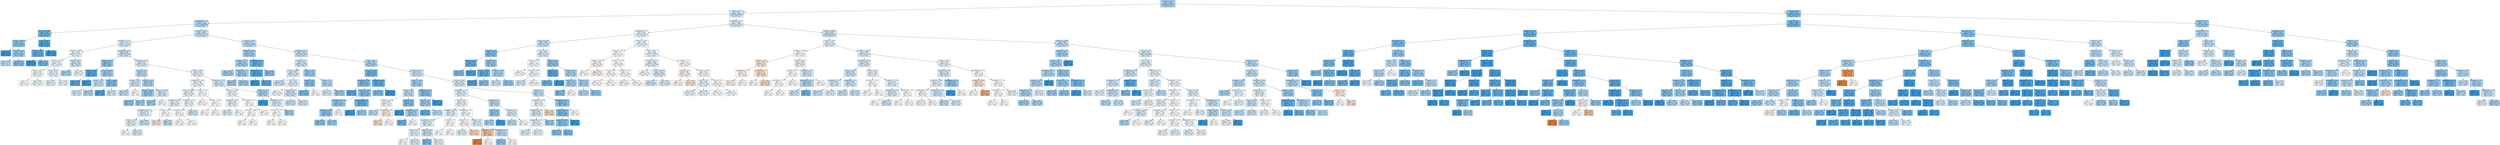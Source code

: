 digraph Tree {
node [shape=box, style="filled", color="black"] ;
0 [label="sdComp <= 0.65\ngini = 0.456\nsamples = 26325\nvalue = [9278, 17047]\nclass = True", fillcolor="#a5d2f3"] ;
1 [label="nbproc <= 4.5\ngini = 0.49\nsamples = 14544\nvalue = [6260, 8284]\nclass = True", fillcolor="#cfe7f9"] ;
0 -> 1 [labeldistance=2.5, labelangle=45, headlabel="True"] ;
2 [label="graphDepth <= 3.5\ngini = 0.471\nsamples = 4460\nvalue = [1696, 2764]\nclass = True", fillcolor="#b2d9f5"] ;
1 -> 2 ;
3 [label="sdComm <= 0.065\ngini = 0.336\nsamples = 664\nvalue = [142, 522]\nclass = True", fillcolor="#6fb8ec"] ;
2 -> 3 ;
4 [label="sdComp <= 0.065\ngini = 0.412\nsamples = 400\nvalue = [116, 284]\nclass = True", fillcolor="#8ac5f0"] ;
3 -> 4 ;
5 [label="gini = 0.0\nsamples = 42\nvalue = [0, 42]\nclass = True", fillcolor="#399de5"] ;
4 -> 5 ;
6 [label="sdComm <= 0.02\ngini = 0.438\nsamples = 358\nvalue = [116, 242]\nclass = True", fillcolor="#98ccf1"] ;
4 -> 6 ;
7 [label="gini = 0.484\nsamples = 122\nvalue = [50, 72]\nclass = True", fillcolor="#c2e1f7"] ;
6 -> 7 ;
8 [label="gini = 0.403\nsamples = 236\nvalue = [66, 170]\nclass = True", fillcolor="#86c3ef"] ;
6 -> 8 ;
9 [label="CCR <= 0.55\ngini = 0.178\nsamples = 264\nvalue = [26, 238]\nclass = True", fillcolor="#4fa8e8"] ;
3 -> 9 ;
10 [label="sdComp <= 0.065\ngini = 0.272\nsamples = 160\nvalue = [26, 134]\nclass = True", fillcolor="#5fb0ea"] ;
9 -> 10 ;
11 [label="gini = 0.0\nsamples = 46\nvalue = [0, 46]\nclass = True", fillcolor="#399de5"] ;
10 -> 11 ;
12 [label="gini = 0.352\nsamples = 114\nvalue = [26, 88]\nclass = True", fillcolor="#74baed"] ;
10 -> 12 ;
13 [label="gini = 0.0\nsamples = 104\nvalue = [0, 104]\nclass = True", fillcolor="#399de5"] ;
9 -> 13 ;
14 [label="sdComp <= 0.065\ngini = 0.484\nsamples = 3796\nvalue = [1554, 2242]\nclass = True", fillcolor="#c2e1f7"] ;
2 -> 14 ;
15 [label="graphSize <= 22.5\ngini = 0.495\nsamples = 1178\nvalue = [528, 650]\nclass = True", fillcolor="#daedfa"] ;
14 -> 15 ;
16 [label="sdComm <= 0.065\ngini = 0.498\nsamples = 616\nvalue = [290, 326]\nclass = True", fillcolor="#e9f4fc"] ;
15 -> 16 ;
17 [label="sdComm <= 0.02\ngini = 0.499\nsamples = 508\nvalue = [244, 264]\nclass = True", fillcolor="#f0f8fd"] ;
16 -> 17 ;
18 [label="sdComp <= 0.02\ngini = 0.499\nsamples = 314\nvalue = [152, 162]\nclass = True", fillcolor="#f3f9fd"] ;
17 -> 18 ;
19 [label="gini = 0.5\nsamples = 52\nvalue = [26, 26]\nclass = False", fillcolor="#ffffff"] ;
18 -> 19 ;
20 [label="gini = 0.499\nsamples = 262\nvalue = [126, 136]\nclass = True", fillcolor="#f0f8fd"] ;
18 -> 20 ;
21 [label="sdComp <= 0.02\ngini = 0.499\nsamples = 194\nvalue = [92, 102]\nclass = True", fillcolor="#ecf5fc"] ;
17 -> 21 ;
22 [label="gini = 0.498\nsamples = 94\nvalue = [44, 50]\nclass = True", fillcolor="#e7f3fc"] ;
21 -> 22 ;
23 [label="gini = 0.499\nsamples = 100\nvalue = [48, 52]\nclass = True", fillcolor="#f0f7fd"] ;
21 -> 23 ;
24 [label="sdComp <= 0.02\ngini = 0.489\nsamples = 108\nvalue = [46, 62]\nclass = True", fillcolor="#cce6f8"] ;
16 -> 24 ;
25 [label="gini = 0.466\nsamples = 54\nvalue = [20, 34]\nclass = True", fillcolor="#add7f4"] ;
24 -> 25 ;
26 [label="gini = 0.499\nsamples = 54\nvalue = [26, 28]\nclass = True", fillcolor="#f1f8fd"] ;
24 -> 26 ;
27 [label="graphDepth <= 6.5\ngini = 0.488\nsamples = 562\nvalue = [238, 324]\nclass = True", fillcolor="#cae5f8"] ;
15 -> 27 ;
28 [label="sdComm <= 0.02\ngini = 0.411\nsamples = 90\nvalue = [26, 64]\nclass = True", fillcolor="#89c5f0"] ;
27 -> 28 ;
29 [label="sdComp <= 0.02\ngini = 0.198\nsamples = 18\nvalue = [2, 16]\nclass = True", fillcolor="#52a9e8"] ;
28 -> 29 ;
30 [label="gini = 0.219\nsamples = 16\nvalue = [2, 14]\nclass = True", fillcolor="#55abe9"] ;
29 -> 30 ;
31 [label="gini = 0.0\nsamples = 2\nvalue = [0, 2]\nclass = True", fillcolor="#399de5"] ;
29 -> 31 ;
32 [label="sdComm <= 0.065\ngini = 0.444\nsamples = 72\nvalue = [24, 48]\nclass = True", fillcolor="#9ccef2"] ;
28 -> 32 ;
33 [label="sdComp <= 0.02\ngini = 0.484\nsamples = 34\nvalue = [14, 20]\nclass = True", fillcolor="#c4e2f7"] ;
32 -> 33 ;
34 [label="gini = 0.494\nsamples = 18\nvalue = [8, 10]\nclass = True", fillcolor="#d7ebfa"] ;
33 -> 34 ;
35 [label="gini = 0.469\nsamples = 16\nvalue = [6, 10]\nclass = True", fillcolor="#b0d8f5"] ;
33 -> 35 ;
36 [label="sdComp <= 0.02\ngini = 0.388\nsamples = 38\nvalue = [10, 28]\nclass = True", fillcolor="#80c0ee"] ;
32 -> 36 ;
37 [label="gini = 0.18\nsamples = 20\nvalue = [2, 18]\nclass = True", fillcolor="#4fa8e8"] ;
36 -> 37 ;
38 [label="gini = 0.494\nsamples = 18\nvalue = [8, 10]\nclass = True", fillcolor="#d7ebfa"] ;
36 -> 38 ;
39 [label="graphDepth <= 9.0\ngini = 0.495\nsamples = 472\nvalue = [212, 260]\nclass = True", fillcolor="#daedfa"] ;
27 -> 39 ;
40 [label="sdComm <= 0.02\ngini = 0.476\nsamples = 82\nvalue = [32, 50]\nclass = True", fillcolor="#b8dcf6"] ;
39 -> 40 ;
41 [label="sdComp <= 0.02\ngini = 0.49\nsamples = 42\nvalue = [18, 24]\nclass = True", fillcolor="#cee6f8"] ;
40 -> 41 ;
42 [label="gini = 0.484\nsamples = 34\nvalue = [14, 20]\nclass = True", fillcolor="#c4e2f7"] ;
41 -> 42 ;
43 [label="gini = 0.5\nsamples = 8\nvalue = [4, 4]\nclass = False", fillcolor="#ffffff"] ;
41 -> 43 ;
44 [label="sdComp <= 0.02\ngini = 0.455\nsamples = 40\nvalue = [14, 26]\nclass = True", fillcolor="#a4d2f3"] ;
40 -> 44 ;
45 [label="sdComm <= 0.065\ngini = 0.426\nsamples = 26\nvalue = [8, 18]\nclass = True", fillcolor="#91c9f1"] ;
44 -> 45 ;
46 [label="gini = 0.408\nsamples = 14\nvalue = [4, 10]\nclass = True", fillcolor="#88c4ef"] ;
45 -> 46 ;
47 [label="gini = 0.444\nsamples = 12\nvalue = [4, 8]\nclass = True", fillcolor="#9ccef2"] ;
45 -> 47 ;
48 [label="sdComm <= 0.065\ngini = 0.49\nsamples = 14\nvalue = [6, 8]\nclass = True", fillcolor="#cee6f8"] ;
44 -> 48 ;
49 [label="gini = 0.444\nsamples = 6\nvalue = [2, 4]\nclass = True", fillcolor="#9ccef2"] ;
48 -> 49 ;
50 [label="gini = 0.5\nsamples = 8\nvalue = [4, 4]\nclass = False", fillcolor="#ffffff"] ;
48 -> 50 ;
51 [label="sdComp <= 0.02\ngini = 0.497\nsamples = 390\nvalue = [180, 210]\nclass = True", fillcolor="#e3f1fb"] ;
39 -> 51 ;
52 [label="graphDepth <= 25.5\ngini = 0.499\nsamples = 248\nvalue = [118, 130]\nclass = True", fillcolor="#edf6fd"] ;
51 -> 52 ;
53 [label="sdComm <= 0.065\ngini = 0.498\nsamples = 204\nvalue = [96, 108]\nclass = True", fillcolor="#e9f4fc"] ;
52 -> 53 ;
54 [label="graphSize <= 75.0\ngini = 0.497\nsamples = 100\nvalue = [46, 54]\nclass = True", fillcolor="#e2f0fb"] ;
53 -> 54 ;
55 [label="graphDepth <= 13.5\ngini = 0.494\nsamples = 72\nvalue = [32, 40]\nclass = True", fillcolor="#d7ebfa"] ;
54 -> 55 ;
56 [label="sdComm <= 0.02\ngini = 0.497\nsamples = 48\nvalue = [22, 26]\nclass = True", fillcolor="#e1f0fb"] ;
55 -> 56 ;
57 [label="gini = 0.5\nsamples = 8\nvalue = [4, 4]\nclass = False", fillcolor="#ffffff"] ;
56 -> 57 ;
58 [label="gini = 0.495\nsamples = 40\nvalue = [18, 22]\nclass = True", fillcolor="#dbedfa"] ;
56 -> 58 ;
59 [label="gini = 0.486\nsamples = 24\nvalue = [10, 14]\nclass = True", fillcolor="#c6e3f8"] ;
55 -> 59 ;
60 [label="sdComm <= 0.02\ngini = 0.5\nsamples = 28\nvalue = [14, 14]\nclass = False", fillcolor="#ffffff"] ;
54 -> 60 ;
61 [label="gini = 0.494\nsamples = 18\nvalue = [10, 8]\nclass = False", fillcolor="#fae6d7"] ;
60 -> 61 ;
62 [label="gini = 0.48\nsamples = 10\nvalue = [4, 6]\nclass = True", fillcolor="#bddef6"] ;
60 -> 62 ;
63 [label="graphSize <= 75.0\ngini = 0.499\nsamples = 104\nvalue = [50, 54]\nclass = True", fillcolor="#f0f8fd"] ;
53 -> 63 ;
64 [label="graphSize <= 40.0\ngini = 0.5\nsamples = 76\nvalue = [38, 38]\nclass = False", fillcolor="#ffffff"] ;
63 -> 64 ;
65 [label="gini = 0.5\nsamples = 48\nvalue = [24, 24]\nclass = False", fillcolor="#ffffff"] ;
64 -> 65 ;
66 [label="gini = 0.5\nsamples = 28\nvalue = [14, 14]\nclass = False", fillcolor="#ffffff"] ;
64 -> 66 ;
67 [label="gini = 0.49\nsamples = 28\nvalue = [12, 16]\nclass = True", fillcolor="#cee6f8"] ;
63 -> 67 ;
68 [label="sdComm <= 0.02\ngini = 0.5\nsamples = 44\nvalue = [22, 22]\nclass = False", fillcolor="#ffffff"] ;
52 -> 68 ;
69 [label="gini = 0.5\nsamples = 20\nvalue = [10, 10]\nclass = False", fillcolor="#ffffff"] ;
68 -> 69 ;
70 [label="sdComm <= 0.065\ngini = 0.5\nsamples = 24\nvalue = [12, 12]\nclass = False", fillcolor="#ffffff"] ;
68 -> 70 ;
71 [label="gini = 0.5\nsamples = 16\nvalue = [8, 8]\nclass = False", fillcolor="#ffffff"] ;
70 -> 71 ;
72 [label="gini = 0.5\nsamples = 8\nvalue = [4, 4]\nclass = False", fillcolor="#ffffff"] ;
70 -> 72 ;
73 [label="graphSize <= 75.0\ngini = 0.492\nsamples = 142\nvalue = [62, 80]\nclass = True", fillcolor="#d2e9f9"] ;
51 -> 73 ;
74 [label="sdComm <= 0.02\ngini = 0.499\nsamples = 92\nvalue = [44, 48]\nclass = True", fillcolor="#eff7fd"] ;
73 -> 74 ;
75 [label="graphSize <= 40.0\ngini = 0.498\nsamples = 60\nvalue = [28, 32]\nclass = True", fillcolor="#e6f3fc"] ;
74 -> 75 ;
76 [label="gini = 0.496\nsamples = 44\nvalue = [20, 24]\nclass = True", fillcolor="#deeffb"] ;
75 -> 76 ;
77 [label="gini = 0.5\nsamples = 16\nvalue = [8, 8]\nclass = False", fillcolor="#ffffff"] ;
75 -> 77 ;
78 [label="graphDepth <= 13.5\ngini = 0.5\nsamples = 32\nvalue = [16, 16]\nclass = False", fillcolor="#ffffff"] ;
74 -> 78 ;
79 [label="sdComm <= 0.065\ngini = 0.5\nsamples = 16\nvalue = [8, 8]\nclass = False", fillcolor="#ffffff"] ;
78 -> 79 ;
80 [label="gini = 0.5\nsamples = 12\nvalue = [6, 6]\nclass = False", fillcolor="#ffffff"] ;
79 -> 80 ;
81 [label="gini = 0.5\nsamples = 4\nvalue = [2, 2]\nclass = False", fillcolor="#ffffff"] ;
79 -> 81 ;
82 [label="gini = 0.5\nsamples = 16\nvalue = [8, 8]\nclass = False", fillcolor="#ffffff"] ;
78 -> 82 ;
83 [label="sdComm <= 0.02\ngini = 0.461\nsamples = 50\nvalue = [18, 32]\nclass = True", fillcolor="#a8d4f4"] ;
73 -> 83 ;
84 [label="gini = 0.0\nsamples = 10\nvalue = [0, 10]\nclass = True", fillcolor="#399de5"] ;
83 -> 84 ;
85 [label="graphDepth <= 25.5\ngini = 0.495\nsamples = 40\nvalue = [18, 22]\nclass = True", fillcolor="#dbedfa"] ;
83 -> 85 ;
86 [label="sdComm <= 0.065\ngini = 0.5\nsamples = 28\nvalue = [14, 14]\nclass = False", fillcolor="#ffffff"] ;
85 -> 86 ;
87 [label="gini = 0.5\nsamples = 12\nvalue = [6, 6]\nclass = False", fillcolor="#ffffff"] ;
86 -> 87 ;
88 [label="gini = 0.5\nsamples = 16\nvalue = [8, 8]\nclass = False", fillcolor="#ffffff"] ;
86 -> 88 ;
89 [label="gini = 0.444\nsamples = 12\nvalue = [4, 8]\nclass = True", fillcolor="#9ccef2"] ;
85 -> 89 ;
90 [label="sdComm <= 0.02\ngini = 0.477\nsamples = 2618\nvalue = [1026, 1592]\nclass = True", fillcolor="#b9dcf6"] ;
14 -> 90 ;
91 [label="graphSize <= 40.0\ngini = 0.442\nsamples = 462\nvalue = [152, 310]\nclass = True", fillcolor="#9acdf2"] ;
90 -> 91 ;
92 [label="graphSize <= 22.5\ngini = 0.45\nsamples = 428\nvalue = [146, 282]\nclass = True", fillcolor="#a0d0f2"] ;
91 -> 92 ;
93 [label="gini = 0.451\nsamples = 356\nvalue = [122, 234]\nclass = True", fillcolor="#a0d0f3"] ;
92 -> 93 ;
94 [label="graphDepth <= 7.5\ngini = 0.444\nsamples = 72\nvalue = [24, 48]\nclass = True", fillcolor="#9ccef2"] ;
92 -> 94 ;
95 [label="gini = 0.444\nsamples = 12\nvalue = [4, 8]\nclass = True", fillcolor="#9ccef2"] ;
94 -> 95 ;
96 [label="gini = 0.444\nsamples = 60\nvalue = [20, 40]\nclass = True", fillcolor="#9ccef2"] ;
94 -> 96 ;
97 [label="graphDepth <= 25.5\ngini = 0.291\nsamples = 34\nvalue = [6, 28]\nclass = True", fillcolor="#63b2eb"] ;
91 -> 97 ;
98 [label="graphSize <= 75.0\ngini = 0.18\nsamples = 20\nvalue = [2, 18]\nclass = True", fillcolor="#4fa8e8"] ;
97 -> 98 ;
99 [label="gini = 0.0\nsamples = 6\nvalue = [0, 6]\nclass = True", fillcolor="#399de5"] ;
98 -> 99 ;
100 [label="gini = 0.245\nsamples = 14\nvalue = [2, 12]\nclass = True", fillcolor="#5aade9"] ;
98 -> 100 ;
101 [label="gini = 0.408\nsamples = 14\nvalue = [4, 10]\nclass = True", fillcolor="#88c4ef"] ;
97 -> 101 ;
102 [label="graphSize <= 22.5\ngini = 0.482\nsamples = 2156\nvalue = [874, 1282]\nclass = True", fillcolor="#c0e0f7"] ;
90 -> 102 ;
103 [label="sdComm <= 0.2\ngini = 0.49\nsamples = 1364\nvalue = [586, 778]\nclass = True", fillcolor="#cee7f9"] ;
102 -> 103 ;
104 [label="sdComm <= 0.065\ngini = 0.494\nsamples = 1176\nvalue = [524, 652]\nclass = True", fillcolor="#d8ecfa"] ;
103 -> 104 ;
105 [label="gini = 0.489\nsamples = 522\nvalue = [222, 300]\nclass = True", fillcolor="#cce6f8"] ;
104 -> 105 ;
106 [label="CCR <= 0.55\ngini = 0.497\nsamples = 654\nvalue = [302, 352]\nclass = True", fillcolor="#e3f1fb"] ;
104 -> 106 ;
107 [label="gini = 0.5\nsamples = 396\nvalue = [192, 204]\nclass = True", fillcolor="#f3f9fd"] ;
106 -> 107 ;
108 [label="sdComp <= 0.2\ngini = 0.489\nsamples = 258\nvalue = [110, 148]\nclass = True", fillcolor="#cce6f8"] ;
106 -> 108 ;
109 [label="gini = 0.488\nsamples = 128\nvalue = [54, 74]\nclass = True", fillcolor="#c9e5f8"] ;
108 -> 109 ;
110 [label="gini = 0.49\nsamples = 130\nvalue = [56, 74]\nclass = True", fillcolor="#cfe7f9"] ;
108 -> 110 ;
111 [label="sdComm <= 0.65\ngini = 0.442\nsamples = 188\nvalue = [62, 126]\nclass = True", fillcolor="#9acdf2"] ;
103 -> 111 ;
112 [label="sdComp <= 0.2\ngini = 0.397\nsamples = 88\nvalue = [24, 64]\nclass = True", fillcolor="#83c2ef"] ;
111 -> 112 ;
113 [label="gini = 0.375\nsamples = 80\nvalue = [20, 60]\nclass = True", fillcolor="#7bbeee"] ;
112 -> 113 ;
114 [label="gini = 0.5\nsamples = 8\nvalue = [4, 4]\nclass = False", fillcolor="#ffffff"] ;
112 -> 114 ;
115 [label="sdComp <= 0.2\ngini = 0.471\nsamples = 100\nvalue = [38, 62]\nclass = True", fillcolor="#b2d9f5"] ;
111 -> 115 ;
116 [label="gini = 0.495\nsamples = 40\nvalue = [18, 22]\nclass = True", fillcolor="#dbedfa"] ;
115 -> 116 ;
117 [label="gini = 0.444\nsamples = 60\nvalue = [20, 40]\nclass = True", fillcolor="#9ccef2"] ;
115 -> 117 ;
118 [label="CCR <= 0.55\ngini = 0.463\nsamples = 792\nvalue = [288, 504]\nclass = True", fillcolor="#aad5f4"] ;
102 -> 118 ;
119 [label="sdComm <= 0.065\ngini = 0.339\nsamples = 222\nvalue = [48, 174]\nclass = True", fillcolor="#70b8ec"] ;
118 -> 119 ;
120 [label="graphDepth <= 6.5\ngini = 0.378\nsamples = 150\nvalue = [38, 112]\nclass = True", fillcolor="#7cbeee"] ;
119 -> 120 ;
121 [label="gini = 0.219\nsamples = 16\nvalue = [2, 14]\nclass = True", fillcolor="#55abe9"] ;
120 -> 121 ;
122 [label="graphSize <= 75.0\ngini = 0.393\nsamples = 134\nvalue = [36, 98]\nclass = True", fillcolor="#82c1ef"] ;
120 -> 122 ;
123 [label="graphDepth <= 13.5\ngini = 0.42\nsamples = 100\nvalue = [30, 70]\nclass = True", fillcolor="#8ec7f0"] ;
122 -> 123 ;
124 [label="graphSize <= 40.0\ngini = 0.413\nsamples = 96\nvalue = [28, 68]\nclass = True", fillcolor="#8bc5f0"] ;
123 -> 124 ;
125 [label="gini = 0.405\nsamples = 78\nvalue = [22, 56]\nclass = True", fillcolor="#87c4ef"] ;
124 -> 125 ;
126 [label="gini = 0.444\nsamples = 18\nvalue = [6, 12]\nclass = True", fillcolor="#9ccef2"] ;
124 -> 126 ;
127 [label="gini = 0.5\nsamples = 4\nvalue = [2, 2]\nclass = False", fillcolor="#ffffff"] ;
123 -> 127 ;
128 [label="graphDepth <= 25.5\ngini = 0.291\nsamples = 34\nvalue = [6, 28]\nclass = True", fillcolor="#63b2eb"] ;
122 -> 128 ;
129 [label="gini = 0.0\nsamples = 16\nvalue = [0, 16]\nclass = True", fillcolor="#399de5"] ;
128 -> 129 ;
130 [label="gini = 0.444\nsamples = 18\nvalue = [6, 12]\nclass = True", fillcolor="#9ccef2"] ;
128 -> 130 ;
131 [label="graphSize <= 40.0\ngini = 0.239\nsamples = 72\nvalue = [10, 62]\nclass = True", fillcolor="#59ade9"] ;
119 -> 131 ;
132 [label="gini = 0.388\nsamples = 38\nvalue = [10, 28]\nclass = True", fillcolor="#80c0ee"] ;
131 -> 132 ;
133 [label="gini = 0.0\nsamples = 34\nvalue = [0, 34]\nclass = True", fillcolor="#399de5"] ;
131 -> 133 ;
134 [label="graphDepth <= 9.0\ngini = 0.488\nsamples = 570\nvalue = [240, 330]\nclass = True", fillcolor="#c9e4f8"] ;
118 -> 134 ;
135 [label="sdComm <= 0.65\ngini = 0.451\nsamples = 122\nvalue = [42, 80]\nclass = True", fillcolor="#a1d0f3"] ;
134 -> 135 ;
136 [label="sdComp <= 0.2\ngini = 0.48\nsamples = 70\nvalue = [28, 42]\nclass = True", fillcolor="#bddef6"] ;
135 -> 136 ;
137 [label="sdComm <= 0.2\ngini = 0.499\nsamples = 46\nvalue = [22, 24]\nclass = True", fillcolor="#eff7fd"] ;
136 -> 137 ;
138 [label="gini = 0.48\nsamples = 20\nvalue = [8, 12]\nclass = True", fillcolor="#bddef6"] ;
137 -> 138 ;
139 [label="graphDepth <= 6.5\ngini = 0.497\nsamples = 26\nvalue = [14, 12]\nclass = False", fillcolor="#fbede3"] ;
137 -> 139 ;
140 [label="gini = 0.49\nsamples = 14\nvalue = [8, 6]\nclass = False", fillcolor="#f8e0ce"] ;
139 -> 140 ;
141 [label="gini = 0.5\nsamples = 12\nvalue = [6, 6]\nclass = False", fillcolor="#ffffff"] ;
139 -> 141 ;
142 [label="sdComm <= 0.2\ngini = 0.375\nsamples = 24\nvalue = [6, 18]\nclass = True", fillcolor="#7bbeee"] ;
136 -> 142 ;
143 [label="gini = 0.0\nsamples = 6\nvalue = [0, 6]\nclass = True", fillcolor="#399de5"] ;
142 -> 143 ;
144 [label="graphDepth <= 6.5\ngini = 0.444\nsamples = 18\nvalue = [6, 12]\nclass = True", fillcolor="#9ccef2"] ;
142 -> 144 ;
145 [label="gini = 0.32\nsamples = 10\nvalue = [2, 8]\nclass = True", fillcolor="#6ab6ec"] ;
144 -> 145 ;
146 [label="gini = 0.5\nsamples = 8\nvalue = [4, 4]\nclass = False", fillcolor="#ffffff"] ;
144 -> 146 ;
147 [label="graphDepth <= 6.5\ngini = 0.393\nsamples = 52\nvalue = [14, 38]\nclass = True", fillcolor="#82c1ef"] ;
135 -> 147 ;
148 [label="sdComp <= 0.2\ngini = 0.444\nsamples = 42\nvalue = [14, 28]\nclass = True", fillcolor="#9ccef2"] ;
147 -> 148 ;
149 [label="gini = 0.278\nsamples = 12\nvalue = [2, 10]\nclass = True", fillcolor="#61b1ea"] ;
148 -> 149 ;
150 [label="gini = 0.48\nsamples = 30\nvalue = [12, 18]\nclass = True", fillcolor="#bddef6"] ;
148 -> 150 ;
151 [label="gini = 0.0\nsamples = 10\nvalue = [0, 10]\nclass = True", fillcolor="#399de5"] ;
147 -> 151 ;
152 [label="sdComm <= 0.65\ngini = 0.493\nsamples = 448\nvalue = [198, 250]\nclass = True", fillcolor="#d6ebfa"] ;
134 -> 152 ;
153 [label="graphDepth <= 25.5\ngini = 0.496\nsamples = 320\nvalue = [146, 174]\nclass = True", fillcolor="#dfeffb"] ;
152 -> 153 ;
154 [label="sdComp <= 0.2\ngini = 0.499\nsamples = 258\nvalue = [122, 136]\nclass = True", fillcolor="#ebf5fc"] ;
153 -> 154 ;
155 [label="graphSize <= 75.0\ngini = 0.496\nsamples = 128\nvalue = [58, 70]\nclass = True", fillcolor="#ddeefb"] ;
154 -> 155 ;
156 [label="graphDepth <= 13.5\ngini = 0.494\nsamples = 112\nvalue = [50, 62]\nclass = True", fillcolor="#d9ecfa"] ;
155 -> 156 ;
157 [label="sdComm <= 0.2\ngini = 0.497\nsamples = 78\nvalue = [36, 42]\nclass = True", fillcolor="#e3f1fb"] ;
156 -> 157 ;
158 [label="gini = 0.5\nsamples = 16\nvalue = [8, 8]\nclass = False", fillcolor="#ffffff"] ;
157 -> 158 ;
159 [label="gini = 0.495\nsamples = 62\nvalue = [28, 34]\nclass = True", fillcolor="#dceefa"] ;
157 -> 159 ;
160 [label="sdComm <= 0.2\ngini = 0.484\nsamples = 34\nvalue = [14, 20]\nclass = True", fillcolor="#c4e2f7"] ;
156 -> 160 ;
161 [label="gini = 0.375\nsamples = 8\nvalue = [2, 6]\nclass = True", fillcolor="#7bbeee"] ;
160 -> 161 ;
162 [label="gini = 0.497\nsamples = 26\nvalue = [12, 14]\nclass = True", fillcolor="#e3f1fb"] ;
160 -> 162 ;
163 [label="sdComm <= 0.2\ngini = 0.5\nsamples = 16\nvalue = [8, 8]\nclass = False", fillcolor="#ffffff"] ;
155 -> 163 ;
164 [label="gini = 0.5\nsamples = 4\nvalue = [2, 2]\nclass = False", fillcolor="#ffffff"] ;
163 -> 164 ;
165 [label="gini = 0.5\nsamples = 12\nvalue = [6, 6]\nclass = False", fillcolor="#ffffff"] ;
163 -> 165 ;
166 [label="graphDepth <= 13.5\ngini = 0.5\nsamples = 130\nvalue = [64, 66]\nclass = True", fillcolor="#f9fcfe"] ;
154 -> 166 ;
167 [label="sdComm <= 0.2\ngini = 0.5\nsamples = 82\nvalue = [42, 40]\nclass = False", fillcolor="#fef9f6"] ;
166 -> 167 ;
168 [label="gini = 0.497\nsamples = 48\nvalue = [22, 26]\nclass = True", fillcolor="#e1f0fb"] ;
167 -> 168 ;
169 [label="gini = 0.484\nsamples = 34\nvalue = [20, 14]\nclass = False", fillcolor="#f7d9c4"] ;
167 -> 169 ;
170 [label="sdComm <= 0.2\ngini = 0.497\nsamples = 48\nvalue = [22, 26]\nclass = True", fillcolor="#e1f0fb"] ;
166 -> 170 ;
171 [label="graphSize <= 75.0\ngini = 0.444\nsamples = 12\nvalue = [8, 4]\nclass = False", fillcolor="#f2c09c"] ;
170 -> 171 ;
172 [label="gini = 0.0\nsamples = 4\nvalue = [4, 0]\nclass = False", fillcolor="#e58139"] ;
171 -> 172 ;
173 [label="gini = 0.5\nsamples = 8\nvalue = [4, 4]\nclass = False", fillcolor="#ffffff"] ;
171 -> 173 ;
174 [label="graphSize <= 75.0\ngini = 0.475\nsamples = 36\nvalue = [14, 22]\nclass = True", fillcolor="#b7dbf6"] ;
170 -> 174 ;
175 [label="gini = 0.42\nsamples = 20\nvalue = [6, 14]\nclass = True", fillcolor="#8ec7f0"] ;
174 -> 175 ;
176 [label="gini = 0.5\nsamples = 16\nvalue = [8, 8]\nclass = False", fillcolor="#ffffff"] ;
174 -> 176 ;
177 [label="sdComm <= 0.2\ngini = 0.475\nsamples = 62\nvalue = [24, 38]\nclass = True", fillcolor="#b6dbf5"] ;
153 -> 177 ;
178 [label="sdComp <= 0.2\ngini = 0.426\nsamples = 26\nvalue = [8, 18]\nclass = True", fillcolor="#91c9f1"] ;
177 -> 178 ;
179 [label="gini = 0.463\nsamples = 22\nvalue = [8, 14]\nclass = True", fillcolor="#aad5f4"] ;
178 -> 179 ;
180 [label="gini = 0.0\nsamples = 4\nvalue = [0, 4]\nclass = True", fillcolor="#399de5"] ;
178 -> 180 ;
181 [label="sdComp <= 0.2\ngini = 0.494\nsamples = 36\nvalue = [16, 20]\nclass = True", fillcolor="#d7ebfa"] ;
177 -> 181 ;
182 [label="gini = 0.48\nsamples = 20\nvalue = [8, 12]\nclass = True", fillcolor="#bddef6"] ;
181 -> 182 ;
183 [label="gini = 0.5\nsamples = 16\nvalue = [8, 8]\nclass = False", fillcolor="#ffffff"] ;
181 -> 183 ;
184 [label="sdComp <= 0.2\ngini = 0.482\nsamples = 128\nvalue = [52, 76]\nclass = True", fillcolor="#c0e0f7"] ;
152 -> 184 ;
185 [label="graphDepth <= 25.5\ngini = 0.499\nsamples = 84\nvalue = [40, 44]\nclass = True", fillcolor="#edf6fd"] ;
184 -> 185 ;
186 [label="graphSize <= 75.0\ngini = 0.492\nsamples = 64\nvalue = [28, 36]\nclass = True", fillcolor="#d3e9f9"] ;
185 -> 186 ;
187 [label="graphDepth <= 13.5\ngini = 0.497\nsamples = 52\nvalue = [24, 28]\nclass = True", fillcolor="#e3f1fb"] ;
186 -> 187 ;
188 [label="gini = 0.496\nsamples = 22\nvalue = [10, 12]\nclass = True", fillcolor="#deeffb"] ;
187 -> 188 ;
189 [label="gini = 0.498\nsamples = 30\nvalue = [14, 16]\nclass = True", fillcolor="#e6f3fc"] ;
187 -> 189 ;
190 [label="gini = 0.444\nsamples = 12\nvalue = [4, 8]\nclass = True", fillcolor="#9ccef2"] ;
186 -> 190 ;
191 [label="gini = 0.48\nsamples = 20\nvalue = [12, 8]\nclass = False", fillcolor="#f6d5bd"] ;
185 -> 191 ;
192 [label="graphDepth <= 25.5\ngini = 0.397\nsamples = 44\nvalue = [12, 32]\nclass = True", fillcolor="#83c2ef"] ;
184 -> 192 ;
193 [label="graphSize <= 75.0\ngini = 0.375\nsamples = 40\nvalue = [10, 30]\nclass = True", fillcolor="#7bbeee"] ;
192 -> 193 ;
194 [label="graphSize <= 40.0\ngini = 0.401\nsamples = 36\nvalue = [10, 26]\nclass = True", fillcolor="#85c3ef"] ;
193 -> 194 ;
195 [label="gini = 0.408\nsamples = 28\nvalue = [8, 20]\nclass = True", fillcolor="#88c4ef"] ;
194 -> 195 ;
196 [label="gini = 0.375\nsamples = 8\nvalue = [2, 6]\nclass = True", fillcolor="#7bbeee"] ;
194 -> 196 ;
197 [label="gini = 0.0\nsamples = 4\nvalue = [0, 4]\nclass = True", fillcolor="#399de5"] ;
193 -> 197 ;
198 [label="gini = 0.5\nsamples = 4\nvalue = [2, 2]\nclass = False", fillcolor="#ffffff"] ;
192 -> 198 ;
199 [label="graphSize <= 22.5\ngini = 0.496\nsamples = 10084\nvalue = [4564, 5520]\nclass = True", fillcolor="#ddeefa"] ;
1 -> 199 ;
200 [label="graphDepth <= 3.5\ngini = 0.498\nsamples = 6852\nvalue = [3196, 3656]\nclass = True", fillcolor="#e6f3fc"] ;
199 -> 200 ;
201 [label="sdComp <= 0.065\ngini = 0.488\nsamples = 1542\nvalue = [652, 890]\nclass = True", fillcolor="#cae5f8"] ;
200 -> 201 ;
202 [label="sdComm <= 0.02\ngini = 0.388\nsamples = 220\nvalue = [58, 162]\nclass = True", fillcolor="#80c0ee"] ;
201 -> 202 ;
203 [label="sdComp <= 0.02\ngini = 0.295\nsamples = 78\nvalue = [14, 64]\nclass = True", fillcolor="#64b2eb"] ;
202 -> 203 ;
204 [label="gini = 0.375\nsamples = 48\nvalue = [12, 36]\nclass = True", fillcolor="#7bbeee"] ;
203 -> 204 ;
205 [label="gini = 0.124\nsamples = 30\nvalue = [2, 28]\nclass = True", fillcolor="#47a4e7"] ;
203 -> 205 ;
206 [label="sdComp <= 0.02\ngini = 0.428\nsamples = 142\nvalue = [44, 98]\nclass = True", fillcolor="#92c9f1"] ;
202 -> 206 ;
207 [label="sdComm <= 0.065\ngini = 0.278\nsamples = 36\nvalue = [6, 30]\nclass = True", fillcolor="#61b1ea"] ;
206 -> 207 ;
208 [label="gini = 0.165\nsamples = 22\nvalue = [2, 20]\nclass = True", fillcolor="#4da7e8"] ;
207 -> 208 ;
209 [label="gini = 0.408\nsamples = 14\nvalue = [4, 10]\nclass = True", fillcolor="#88c4ef"] ;
207 -> 209 ;
210 [label="sdComm <= 0.065\ngini = 0.46\nsamples = 106\nvalue = [38, 68]\nclass = True", fillcolor="#a8d4f4"] ;
206 -> 210 ;
211 [label="gini = 0.491\nsamples = 46\nvalue = [20, 26]\nclass = True", fillcolor="#d1e8f9"] ;
210 -> 211 ;
212 [label="gini = 0.42\nsamples = 60\nvalue = [18, 42]\nclass = True", fillcolor="#8ec7f0"] ;
210 -> 212 ;
213 [label="CCR <= 0.55\ngini = 0.495\nsamples = 1322\nvalue = [594, 728]\nclass = True", fillcolor="#dbedfa"] ;
201 -> 213 ;
214 [label="sdComm <= 0.02\ngini = 0.5\nsamples = 1046\nvalue = [512, 534]\nclass = True", fillcolor="#f7fbfe"] ;
213 -> 214 ;
215 [label="gini = 0.5\nsamples = 514\nvalue = [254, 260]\nclass = True", fillcolor="#fafdfe"] ;
214 -> 215 ;
216 [label="sdComm <= 0.065\ngini = 0.5\nsamples = 532\nvalue = [258, 274]\nclass = True", fillcolor="#f3f9fd"] ;
214 -> 216 ;
217 [label="gini = 0.493\nsamples = 86\nvalue = [38, 48]\nclass = True", fillcolor="#d6ebfa"] ;
216 -> 217 ;
218 [label="gini = 0.5\nsamples = 446\nvalue = [220, 226]\nclass = True", fillcolor="#fafcfe"] ;
216 -> 218 ;
219 [label="sdComm <= 0.2\ngini = 0.418\nsamples = 276\nvalue = [82, 194]\nclass = True", fillcolor="#8dc6f0"] ;
213 -> 219 ;
220 [label="sdComp <= 0.2\ngini = 0.229\nsamples = 76\nvalue = [10, 66]\nclass = True", fillcolor="#57ace9"] ;
219 -> 220 ;
221 [label="gini = 0.33\nsamples = 48\nvalue = [10, 38]\nclass = True", fillcolor="#6db7ec"] ;
220 -> 221 ;
222 [label="gini = 0.0\nsamples = 28\nvalue = [0, 28]\nclass = True", fillcolor="#399de5"] ;
220 -> 222 ;
223 [label="sdComm <= 0.65\ngini = 0.461\nsamples = 200\nvalue = [72, 128]\nclass = True", fillcolor="#a8d4f4"] ;
219 -> 223 ;
224 [label="sdComp <= 0.2\ngini = 0.454\nsamples = 46\nvalue = [16, 30]\nclass = True", fillcolor="#a3d1f3"] ;
223 -> 224 ;
225 [label="gini = 0.391\nsamples = 30\nvalue = [8, 22]\nclass = True", fillcolor="#81c1ee"] ;
224 -> 225 ;
226 [label="gini = 0.5\nsamples = 16\nvalue = [8, 8]\nclass = False", fillcolor="#ffffff"] ;
224 -> 226 ;
227 [label="sdComp <= 0.2\ngini = 0.463\nsamples = 154\nvalue = [56, 98]\nclass = True", fillcolor="#aad5f4"] ;
223 -> 227 ;
228 [label="gini = 0.475\nsamples = 108\nvalue = [42, 66]\nclass = True", fillcolor="#b7dbf6"] ;
227 -> 228 ;
229 [label="gini = 0.423\nsamples = 46\nvalue = [14, 32]\nclass = True", fillcolor="#90c8f0"] ;
227 -> 229 ;
230 [label="sdComp <= 0.065\ngini = 0.499\nsamples = 5310\nvalue = [2544, 2766]\nclass = True", fillcolor="#eff7fd"] ;
200 -> 230 ;
231 [label="sdComm <= 0.02\ngini = 0.5\nsamples = 1510\nvalue = [766, 744]\nclass = False", fillcolor="#fefbf9"] ;
230 -> 231 ;
232 [label="sdComp <= 0.02\ngini = 0.499\nsamples = 530\nvalue = [278, 252]\nclass = False", fillcolor="#fdf3ec"] ;
231 -> 232 ;
233 [label="gini = 0.5\nsamples = 76\nvalue = [38, 38]\nclass = False", fillcolor="#ffffff"] ;
232 -> 233 ;
234 [label="gini = 0.498\nsamples = 454\nvalue = [240, 214]\nclass = False", fillcolor="#fcf1ea"] ;
232 -> 234 ;
235 [label="sdComm <= 0.065\ngini = 0.5\nsamples = 980\nvalue = [488, 492]\nclass = True", fillcolor="#fdfeff"] ;
231 -> 235 ;
236 [label="sdComp <= 0.02\ngini = 0.5\nsamples = 600\nvalue = [300, 300]\nclass = False", fillcolor="#ffffff"] ;
235 -> 236 ;
237 [label="gini = 0.5\nsamples = 376\nvalue = [188, 188]\nclass = False", fillcolor="#ffffff"] ;
236 -> 237 ;
238 [label="gini = 0.5\nsamples = 224\nvalue = [112, 112]\nclass = False", fillcolor="#ffffff"] ;
236 -> 238 ;
239 [label="sdComp <= 0.02\ngini = 0.5\nsamples = 380\nvalue = [188, 192]\nclass = True", fillcolor="#fbfdfe"] ;
235 -> 239 ;
240 [label="gini = 0.5\nsamples = 132\nvalue = [64, 68]\nclass = True", fillcolor="#f3f9fd"] ;
239 -> 240 ;
241 [label="gini = 0.5\nsamples = 248\nvalue = [124, 124]\nclass = False", fillcolor="#ffffff"] ;
239 -> 241 ;
242 [label="CCR <= 0.55\ngini = 0.498\nsamples = 3800\nvalue = [1778, 2022]\nclass = True", fillcolor="#e7f3fc"] ;
230 -> 242 ;
243 [label="sdComm <= 0.02\ngini = 0.496\nsamples = 2496\nvalue = [1136, 1360]\nclass = True", fillcolor="#deeffb"] ;
242 -> 243 ;
244 [label="gini = 0.5\nsamples = 616\nvalue = [300, 316]\nclass = True", fillcolor="#f5fafe"] ;
243 -> 244 ;
245 [label="sdComm <= 0.065\ngini = 0.494\nsamples = 1880\nvalue = [836, 1044]\nclass = True", fillcolor="#d8ebfa"] ;
243 -> 245 ;
246 [label="gini = 0.491\nsamples = 804\nvalue = [348, 456]\nclass = True", fillcolor="#d0e8f9"] ;
245 -> 246 ;
247 [label="gini = 0.496\nsamples = 1076\nvalue = [488, 588]\nclass = True", fillcolor="#ddeefb"] ;
245 -> 247 ;
248 [label="sdComm <= 0.2\ngini = 0.5\nsamples = 1304\nvalue = [642, 662]\nclass = True", fillcolor="#f9fcfe"] ;
242 -> 248 ;
249 [label="sdComp <= 0.2\ngini = 0.498\nsamples = 230\nvalue = [122, 108]\nclass = False", fillcolor="#fcf1e8"] ;
248 -> 249 ;
250 [label="gini = 0.5\nsamples = 122\nvalue = [62, 60]\nclass = False", fillcolor="#fefbf9"] ;
249 -> 250 ;
251 [label="gini = 0.494\nsamples = 108\nvalue = [60, 48]\nclass = False", fillcolor="#fae6d7"] ;
249 -> 251 ;
252 [label="sdComm <= 0.65\ngini = 0.499\nsamples = 1074\nvalue = [520, 554]\nclass = True", fillcolor="#f3f9fd"] ;
248 -> 252 ;
253 [label="sdComp <= 0.2\ngini = 0.499\nsamples = 456\nvalue = [216, 240]\nclass = True", fillcolor="#ebf5fc"] ;
252 -> 253 ;
254 [label="gini = 0.499\nsamples = 240\nvalue = [114, 126]\nclass = True", fillcolor="#ecf6fd"] ;
253 -> 254 ;
255 [label="gini = 0.498\nsamples = 216\nvalue = [102, 114]\nclass = True", fillcolor="#eaf5fc"] ;
253 -> 255 ;
256 [label="sdComp <= 0.2\ngini = 0.5\nsamples = 618\nvalue = [304, 314]\nclass = True", fillcolor="#f9fcfe"] ;
252 -> 256 ;
257 [label="gini = 0.5\nsamples = 200\nvalue = [100, 100]\nclass = False", fillcolor="#ffffff"] ;
256 -> 257 ;
258 [label="gini = 0.5\nsamples = 418\nvalue = [204, 214]\nclass = True", fillcolor="#f6fafe"] ;
256 -> 258 ;
259 [label="sdComp <= 0.065\ngini = 0.488\nsamples = 3232\nvalue = [1368, 1864]\nclass = True", fillcolor="#cae5f8"] ;
199 -> 259 ;
260 [label="sdComm <= 0.02\ngini = 0.498\nsamples = 1022\nvalue = [482, 540]\nclass = True", fillcolor="#eaf4fc"] ;
259 -> 260 ;
261 [label="graphSize <= 40.0\ngini = 0.5\nsamples = 340\nvalue = [174, 166]\nclass = False", fillcolor="#fef9f6"] ;
260 -> 261 ;
262 [label="sdComp <= 0.02\ngini = 0.494\nsamples = 170\nvalue = [94, 76]\nclass = False", fillcolor="#fae7d9"] ;
261 -> 262 ;
263 [label="graphDepth <= 7.5\ngini = 0.499\nsamples = 58\nvalue = [30, 28]\nclass = False", fillcolor="#fdf7f2"] ;
262 -> 263 ;
264 [label="gini = 0.499\nsamples = 42\nvalue = [22, 20]\nclass = False", fillcolor="#fdf4ed"] ;
263 -> 264 ;
265 [label="gini = 0.5\nsamples = 16\nvalue = [8, 8]\nclass = False", fillcolor="#ffffff"] ;
263 -> 265 ;
266 [label="graphDepth <= 7.5\ngini = 0.49\nsamples = 112\nvalue = [64, 48]\nclass = False", fillcolor="#f8e0ce"] ;
262 -> 266 ;
267 [label="gini = 0.5\nsamples = 16\nvalue = [8, 8]\nclass = False", fillcolor="#ffffff"] ;
266 -> 267 ;
268 [label="gini = 0.486\nsamples = 96\nvalue = [56, 40]\nclass = False", fillcolor="#f8dbc6"] ;
266 -> 268 ;
269 [label="sdComp <= 0.02\ngini = 0.498\nsamples = 170\nvalue = [80, 90]\nclass = True", fillcolor="#e9f4fc"] ;
261 -> 269 ;
270 [label="graphSize <= 75.0\ngini = 0.5\nsamples = 100\nvalue = [50, 50]\nclass = False", fillcolor="#ffffff"] ;
269 -> 270 ;
271 [label="graphDepth <= 12.5\ngini = 0.5\nsamples = 68\nvalue = [34, 34]\nclass = False", fillcolor="#ffffff"] ;
270 -> 271 ;
272 [label="gini = 0.5\nsamples = 4\nvalue = [2, 2]\nclass = False", fillcolor="#ffffff"] ;
271 -> 272 ;
273 [label="gini = 0.5\nsamples = 64\nvalue = [32, 32]\nclass = False", fillcolor="#ffffff"] ;
271 -> 273 ;
274 [label="gini = 0.5\nsamples = 32\nvalue = [16, 16]\nclass = False", fillcolor="#ffffff"] ;
270 -> 274 ;
275 [label="graphSize <= 75.0\ngini = 0.49\nsamples = 70\nvalue = [30, 40]\nclass = True", fillcolor="#cee6f8"] ;
269 -> 275 ;
276 [label="graphDepth <= 12.5\ngini = 0.465\nsamples = 38\nvalue = [14, 24]\nclass = True", fillcolor="#acd6f4"] ;
275 -> 276 ;
277 [label="gini = 0.49\nsamples = 28\nvalue = [12, 16]\nclass = True", fillcolor="#cee6f8"] ;
276 -> 277 ;
278 [label="gini = 0.32\nsamples = 10\nvalue = [2, 8]\nclass = True", fillcolor="#6ab6ec"] ;
276 -> 278 ;
279 [label="gini = 0.5\nsamples = 32\nvalue = [16, 16]\nclass = False", fillcolor="#ffffff"] ;
275 -> 279 ;
280 [label="sdComm <= 0.065\ngini = 0.495\nsamples = 682\nvalue = [308, 374]\nclass = True", fillcolor="#dceefa"] ;
260 -> 280 ;
281 [label="graphSize <= 40.0\ngini = 0.493\nsamples = 426\nvalue = [188, 238]\nclass = True", fillcolor="#d5eafa"] ;
280 -> 281 ;
282 [label="sdComp <= 0.02\ngini = 0.491\nsamples = 320\nvalue = [138, 182]\nclass = True", fillcolor="#cfe7f9"] ;
281 -> 282 ;
283 [label="graphDepth <= 7.5\ngini = 0.493\nsamples = 122\nvalue = [54, 68]\nclass = True", fillcolor="#d6ebfa"] ;
282 -> 283 ;
284 [label="gini = 0.488\nsamples = 52\nvalue = [22, 30]\nclass = True", fillcolor="#cae5f8"] ;
283 -> 284 ;
285 [label="gini = 0.496\nsamples = 70\nvalue = [32, 38]\nclass = True", fillcolor="#e0f0fb"] ;
283 -> 285 ;
286 [label="graphDepth <= 7.5\ngini = 0.489\nsamples = 198\nvalue = [84, 114]\nclass = True", fillcolor="#cbe5f8"] ;
282 -> 286 ;
287 [label="gini = 0.487\nsamples = 62\nvalue = [26, 36]\nclass = True", fillcolor="#c8e4f8"] ;
286 -> 287 ;
288 [label="gini = 0.489\nsamples = 136\nvalue = [58, 78]\nclass = True", fillcolor="#cce6f8"] ;
286 -> 288 ;
289 [label="sdComp <= 0.02\ngini = 0.498\nsamples = 106\nvalue = [50, 56]\nclass = True", fillcolor="#eaf4fc"] ;
281 -> 289 ;
290 [label="graphSize <= 75.0\ngini = 0.5\nsamples = 32\nvalue = [16, 16]\nclass = False", fillcolor="#ffffff"] ;
289 -> 290 ;
291 [label="gini = 0.5\nsamples = 28\nvalue = [14, 14]\nclass = False", fillcolor="#ffffff"] ;
290 -> 291 ;
292 [label="gini = 0.5\nsamples = 4\nvalue = [2, 2]\nclass = False", fillcolor="#ffffff"] ;
290 -> 292 ;
293 [label="graphSize <= 75.0\ngini = 0.497\nsamples = 74\nvalue = [34, 40]\nclass = True", fillcolor="#e1f0fb"] ;
289 -> 293 ;
294 [label="graphDepth <= 12.5\ngini = 0.493\nsamples = 50\nvalue = [22, 28]\nclass = True", fillcolor="#d5eaf9"] ;
293 -> 294 ;
295 [label="gini = 0.5\nsamples = 8\nvalue = [4, 4]\nclass = False", fillcolor="#ffffff"] ;
294 -> 295 ;
296 [label="gini = 0.49\nsamples = 42\nvalue = [18, 24]\nclass = True", fillcolor="#cee6f8"] ;
294 -> 296 ;
297 [label="graphDepth <= 25.5\ngini = 0.5\nsamples = 24\nvalue = [12, 12]\nclass = False", fillcolor="#ffffff"] ;
293 -> 297 ;
298 [label="gini = 0.5\nsamples = 8\nvalue = [4, 4]\nclass = False", fillcolor="#ffffff"] ;
297 -> 298 ;
299 [label="gini = 0.5\nsamples = 16\nvalue = [8, 8]\nclass = False", fillcolor="#ffffff"] ;
297 -> 299 ;
300 [label="sdComp <= 0.02\ngini = 0.498\nsamples = 256\nvalue = [120, 136]\nclass = True", fillcolor="#e8f3fc"] ;
280 -> 300 ;
301 [label="graphSize <= 75.0\ngini = 0.492\nsamples = 146\nvalue = [64, 82]\nclass = True", fillcolor="#d4e9f9"] ;
300 -> 301 ;
302 [label="graphSize <= 40.0\ngini = 0.497\nsamples = 126\nvalue = [58, 68]\nclass = True", fillcolor="#e2f1fb"] ;
301 -> 302 ;
303 [label="graphDepth <= 7.5\ngini = 0.5\nsamples = 70\nvalue = [34, 36]\nclass = True", fillcolor="#f4fafe"] ;
302 -> 303 ;
304 [label="gini = 0.499\nsamples = 54\nvalue = [26, 28]\nclass = True", fillcolor="#f1f8fd"] ;
303 -> 304 ;
305 [label="gini = 0.5\nsamples = 16\nvalue = [8, 8]\nclass = False", fillcolor="#ffffff"] ;
303 -> 305 ;
306 [label="graphDepth <= 12.5\ngini = 0.49\nsamples = 56\nvalue = [24, 32]\nclass = True", fillcolor="#cee6f8"] ;
302 -> 306 ;
307 [label="gini = 0.48\nsamples = 20\nvalue = [8, 12]\nclass = True", fillcolor="#bddef6"] ;
306 -> 307 ;
308 [label="gini = 0.494\nsamples = 36\nvalue = [16, 20]\nclass = True", fillcolor="#d7ebfa"] ;
306 -> 308 ;
309 [label="graphDepth <= 25.5\ngini = 0.42\nsamples = 20\nvalue = [6, 14]\nclass = True", fillcolor="#8ec7f0"] ;
301 -> 309 ;
310 [label="gini = 0.0\nsamples = 8\nvalue = [0, 8]\nclass = True", fillcolor="#399de5"] ;
309 -> 310 ;
311 [label="gini = 0.5\nsamples = 12\nvalue = [6, 6]\nclass = False", fillcolor="#ffffff"] ;
309 -> 311 ;
312 [label="graphDepth <= 9.0\ngini = 0.5\nsamples = 110\nvalue = [56, 54]\nclass = False", fillcolor="#fefaf8"] ;
300 -> 312 ;
313 [label="graphSize <= 40.0\ngini = 0.49\nsamples = 28\nvalue = [16, 12]\nclass = False", fillcolor="#f8e0ce"] ;
312 -> 313 ;
314 [label="gini = 0.5\nsamples = 20\nvalue = [10, 10]\nclass = False", fillcolor="#ffffff"] ;
313 -> 314 ;
315 [label="gini = 0.375\nsamples = 8\nvalue = [6, 2]\nclass = False", fillcolor="#eeab7b"] ;
313 -> 315 ;
316 [label="graphSize <= 75.0\ngini = 0.5\nsamples = 82\nvalue = [40, 42]\nclass = True", fillcolor="#f6fafe"] ;
312 -> 316 ;
317 [label="graphDepth <= 13.5\ngini = 0.5\nsamples = 48\nvalue = [24, 24]\nclass = False", fillcolor="#ffffff"] ;
316 -> 317 ;
318 [label="gini = 0.5\nsamples = 44\nvalue = [22, 22]\nclass = False", fillcolor="#ffffff"] ;
317 -> 318 ;
319 [label="gini = 0.5\nsamples = 4\nvalue = [2, 2]\nclass = False", fillcolor="#ffffff"] ;
317 -> 319 ;
320 [label="gini = 0.498\nsamples = 34\nvalue = [16, 18]\nclass = True", fillcolor="#e9f4fc"] ;
316 -> 320 ;
321 [label="sdComm <= 0.065\ngini = 0.48\nsamples = 2210\nvalue = [886, 1324]\nclass = True", fillcolor="#bddff6"] ;
259 -> 321 ;
322 [label="graphSize <= 75.0\ngini = 0.451\nsamples = 752\nvalue = [258, 494]\nclass = True", fillcolor="#a0d0f3"] ;
321 -> 322 ;
323 [label="sdComm <= 0.02\ngini = 0.453\nsamples = 744\nvalue = [258, 486]\nclass = True", fillcolor="#a2d1f3"] ;
322 -> 323 ;
324 [label="graphDepth <= 13.5\ngini = 0.463\nsamples = 534\nvalue = [194, 340]\nclass = True", fillcolor="#aad5f4"] ;
323 -> 324 ;
325 [label="graphSize <= 40.0\ngini = 0.466\nsamples = 526\nvalue = [194, 332]\nclass = True", fillcolor="#add6f4"] ;
324 -> 325 ;
326 [label="graphDepth <= 7.5\ngini = 0.457\nsamples = 452\nvalue = [160, 292]\nclass = True", fillcolor="#a5d3f3"] ;
325 -> 326 ;
327 [label="gini = 0.449\nsamples = 188\nvalue = [64, 124]\nclass = True", fillcolor="#9fd0f2"] ;
326 -> 327 ;
328 [label="gini = 0.463\nsamples = 264\nvalue = [96, 168]\nclass = True", fillcolor="#aad5f4"] ;
326 -> 328 ;
329 [label="gini = 0.497\nsamples = 74\nvalue = [34, 40]\nclass = True", fillcolor="#e1f0fb"] ;
325 -> 329 ;
330 [label="gini = 0.0\nsamples = 8\nvalue = [0, 8]\nclass = True", fillcolor="#399de5"] ;
324 -> 330 ;
331 [label="graphSize <= 40.0\ngini = 0.424\nsamples = 210\nvalue = [64, 146]\nclass = True", fillcolor="#90c8f0"] ;
323 -> 331 ;
332 [label="graphDepth <= 7.5\ngini = 0.434\nsamples = 182\nvalue = [58, 124]\nclass = True", fillcolor="#96cbf1"] ;
331 -> 332 ;
333 [label="gini = 0.444\nsamples = 120\nvalue = [40, 80]\nclass = True", fillcolor="#9ccef2"] ;
332 -> 333 ;
334 [label="gini = 0.412\nsamples = 62\nvalue = [18, 44]\nclass = True", fillcolor="#8ac5f0"] ;
332 -> 334 ;
335 [label="graphDepth <= 12.5\ngini = 0.337\nsamples = 28\nvalue = [6, 22]\nclass = True", fillcolor="#6fb8ec"] ;
331 -> 335 ;
336 [label="gini = 0.0\nsamples = 14\nvalue = [0, 14]\nclass = True", fillcolor="#399de5"] ;
335 -> 336 ;
337 [label="gini = 0.49\nsamples = 14\nvalue = [6, 8]\nclass = True", fillcolor="#cee6f8"] ;
335 -> 337 ;
338 [label="gini = 0.0\nsamples = 8\nvalue = [0, 8]\nclass = True", fillcolor="#399de5"] ;
322 -> 338 ;
339 [label="sdComp <= 0.2\ngini = 0.49\nsamples = 1458\nvalue = [628, 830]\nclass = True", fillcolor="#cfe7f9"] ;
321 -> 339 ;
340 [label="CCR <= 0.55\ngini = 0.496\nsamples = 946\nvalue = [430, 516]\nclass = True", fillcolor="#deeffb"] ;
339 -> 340 ;
341 [label="graphDepth <= 13.5\ngini = 0.485\nsamples = 304\nvalue = [126, 178]\nclass = True", fillcolor="#c5e2f7"] ;
340 -> 341 ;
342 [label="graphDepth <= 6.5\ngini = 0.49\nsamples = 288\nvalue = [124, 164]\nclass = True", fillcolor="#cfe7f9"] ;
341 -> 342 ;
343 [label="gini = 0.496\nsamples = 118\nvalue = [54, 64]\nclass = True", fillcolor="#e0f0fb"] ;
342 -> 343 ;
344 [label="graphDepth <= 9.0\ngini = 0.484\nsamples = 170\nvalue = [70, 100]\nclass = True", fillcolor="#c4e2f7"] ;
342 -> 344 ;
345 [label="gini = 0.473\nsamples = 26\nvalue = [10, 16]\nclass = True", fillcolor="#b5daf5"] ;
344 -> 345 ;
346 [label="gini = 0.486\nsamples = 144\nvalue = [60, 84]\nclass = True", fillcolor="#c6e3f8"] ;
344 -> 346 ;
347 [label="graphSize <= 75.0\ngini = 0.219\nsamples = 16\nvalue = [2, 14]\nclass = True", fillcolor="#55abe9"] ;
341 -> 347 ;
348 [label="gini = 0.375\nsamples = 8\nvalue = [2, 6]\nclass = True", fillcolor="#7bbeee"] ;
347 -> 348 ;
349 [label="gini = 0.0\nsamples = 8\nvalue = [0, 8]\nclass = True", fillcolor="#399de5"] ;
347 -> 349 ;
350 [label="graphDepth <= 6.5\ngini = 0.499\nsamples = 642\nvalue = [304, 338]\nclass = True", fillcolor="#ebf5fc"] ;
340 -> 350 ;
351 [label="sdComm <= 0.65\ngini = 0.494\nsamples = 112\nvalue = [50, 62]\nclass = True", fillcolor="#d9ecfa"] ;
350 -> 351 ;
352 [label="sdComm <= 0.2\ngini = 0.498\nsamples = 72\nvalue = [34, 38]\nclass = True", fillcolor="#eaf5fc"] ;
351 -> 352 ;
353 [label="gini = 0.491\nsamples = 46\nvalue = [20, 26]\nclass = True", fillcolor="#d1e8f9"] ;
352 -> 353 ;
354 [label="gini = 0.497\nsamples = 26\nvalue = [14, 12]\nclass = False", fillcolor="#fbede3"] ;
352 -> 354 ;
355 [label="gini = 0.48\nsamples = 40\nvalue = [16, 24]\nclass = True", fillcolor="#bddef6"] ;
351 -> 355 ;
356 [label="graphSize <= 75.0\ngini = 0.499\nsamples = 530\nvalue = [254, 276]\nclass = True", fillcolor="#eff7fd"] ;
350 -> 356 ;
357 [label="graphDepth <= 9.0\ngini = 0.5\nsamples = 398\nvalue = [194, 204]\nclass = True", fillcolor="#f5fafe"] ;
356 -> 357 ;
358 [label="sdComm <= 0.2\ngini = 0.498\nsamples = 60\nvalue = [28, 32]\nclass = True", fillcolor="#e6f3fc"] ;
357 -> 358 ;
359 [label="gini = 0.5\nsamples = 24\nvalue = [12, 12]\nclass = False", fillcolor="#ffffff"] ;
358 -> 359 ;
360 [label="sdComm <= 0.65\ngini = 0.494\nsamples = 36\nvalue = [16, 20]\nclass = True", fillcolor="#d7ebfa"] ;
358 -> 360 ;
361 [label="gini = 0.469\nsamples = 16\nvalue = [6, 10]\nclass = True", fillcolor="#b0d8f5"] ;
360 -> 361 ;
362 [label="gini = 0.5\nsamples = 20\nvalue = [10, 10]\nclass = False", fillcolor="#ffffff"] ;
360 -> 362 ;
363 [label="sdComm <= 0.2\ngini = 0.5\nsamples = 338\nvalue = [166, 172]\nclass = True", fillcolor="#f8fcfe"] ;
357 -> 363 ;
364 [label="graphDepth <= 13.5\ngini = 0.499\nsamples = 108\nvalue = [52, 56]\nclass = True", fillcolor="#f1f8fd"] ;
363 -> 364 ;
365 [label="gini = 0.498\nsamples = 72\nvalue = [34, 38]\nclass = True", fillcolor="#eaf5fc"] ;
364 -> 365 ;
366 [label="gini = 0.5\nsamples = 36\nvalue = [18, 18]\nclass = False", fillcolor="#ffffff"] ;
364 -> 366 ;
367 [label="sdComm <= 0.65\ngini = 0.5\nsamples = 230\nvalue = [114, 116]\nclass = True", fillcolor="#fcfdff"] ;
363 -> 367 ;
368 [label="graphSize <= 40.0\ngini = 0.5\nsamples = 106\nvalue = [54, 52]\nclass = False", fillcolor="#fefaf8"] ;
367 -> 368 ;
369 [label="gini = 0.499\nsamples = 80\nvalue = [42, 38]\nclass = False", fillcolor="#fdf3ec"] ;
368 -> 369 ;
370 [label="gini = 0.497\nsamples = 26\nvalue = [12, 14]\nclass = True", fillcolor="#e3f1fb"] ;
368 -> 370 ;
371 [label="graphDepth <= 13.5\ngini = 0.499\nsamples = 124\nvalue = [60, 64]\nclass = True", fillcolor="#f3f9fd"] ;
367 -> 371 ;
372 [label="gini = 0.497\nsamples = 74\nvalue = [34, 40]\nclass = True", fillcolor="#e1f0fb"] ;
371 -> 372 ;
373 [label="gini = 0.499\nsamples = 50\nvalue = [26, 24]\nclass = False", fillcolor="#fdf5f0"] ;
371 -> 373 ;
374 [label="sdComm <= 0.2\ngini = 0.496\nsamples = 132\nvalue = [60, 72]\nclass = True", fillcolor="#deeffb"] ;
356 -> 374 ;
375 [label="graphDepth <= 25.5\ngini = 0.5\nsamples = 78\nvalue = [38, 40]\nclass = True", fillcolor="#f5fafe"] ;
374 -> 375 ;
376 [label="gini = 0.5\nsamples = 44\nvalue = [22, 22]\nclass = False", fillcolor="#ffffff"] ;
375 -> 376 ;
377 [label="gini = 0.498\nsamples = 34\nvalue = [16, 18]\nclass = True", fillcolor="#e9f4fc"] ;
375 -> 377 ;
378 [label="graphDepth <= 25.5\ngini = 0.483\nsamples = 54\nvalue = [22, 32]\nclass = True", fillcolor="#c1e0f7"] ;
374 -> 378 ;
379 [label="sdComm <= 0.65\ngini = 0.469\nsamples = 16\nvalue = [6, 10]\nclass = True", fillcolor="#b0d8f5"] ;
378 -> 379 ;
380 [label="gini = 0.0\nsamples = 4\nvalue = [0, 4]\nclass = True", fillcolor="#399de5"] ;
379 -> 380 ;
381 [label="gini = 0.5\nsamples = 12\nvalue = [6, 6]\nclass = False", fillcolor="#ffffff"] ;
379 -> 381 ;
382 [label="sdComm <= 0.65\ngini = 0.488\nsamples = 38\nvalue = [16, 22]\nclass = True", fillcolor="#c9e4f8"] ;
378 -> 382 ;
383 [label="gini = 0.498\nsamples = 34\nvalue = [16, 18]\nclass = True", fillcolor="#e9f4fc"] ;
382 -> 383 ;
384 [label="gini = 0.0\nsamples = 4\nvalue = [0, 4]\nclass = True", fillcolor="#399de5"] ;
382 -> 384 ;
385 [label="graphSize <= 75.0\ngini = 0.474\nsamples = 512\nvalue = [198, 314]\nclass = True", fillcolor="#b6dbf5"] ;
339 -> 385 ;
386 [label="sdComm <= 0.2\ngini = 0.48\nsamples = 444\nvalue = [178, 266]\nclass = True", fillcolor="#bddff6"] ;
385 -> 386 ;
387 [label="graphSize <= 40.0\ngini = 0.471\nsamples = 200\nvalue = [76, 124]\nclass = True", fillcolor="#b2d9f5"] ;
386 -> 387 ;
388 [label="gini = 0.462\nsamples = 166\nvalue = [60, 106]\nclass = True", fillcolor="#a9d4f4"] ;
387 -> 388 ;
389 [label="graphDepth <= 12.5\ngini = 0.498\nsamples = 34\nvalue = [16, 18]\nclass = True", fillcolor="#e9f4fc"] ;
387 -> 389 ;
390 [label="gini = 0.5\nsamples = 8\nvalue = [4, 4]\nclass = False", fillcolor="#ffffff"] ;
389 -> 390 ;
391 [label="gini = 0.497\nsamples = 26\nvalue = [12, 14]\nclass = True", fillcolor="#e3f1fb"] ;
389 -> 391 ;
392 [label="graphSize <= 40.0\ngini = 0.487\nsamples = 244\nvalue = [102, 142]\nclass = True", fillcolor="#c7e3f8"] ;
386 -> 392 ;
393 [label="graphDepth <= 7.5\ngini = 0.496\nsamples = 180\nvalue = [82, 98]\nclass = True", fillcolor="#dfeffb"] ;
392 -> 393 ;
394 [label="sdComm <= 0.65\ngini = 0.485\nsamples = 82\nvalue = [34, 48]\nclass = True", fillcolor="#c5e2f7"] ;
393 -> 394 ;
395 [label="gini = 0.48\nsamples = 30\nvalue = [12, 18]\nclass = True", fillcolor="#bddef6"] ;
394 -> 395 ;
396 [label="gini = 0.488\nsamples = 52\nvalue = [22, 30]\nclass = True", fillcolor="#cae5f8"] ;
394 -> 396 ;
397 [label="sdComm <= 0.65\ngini = 0.5\nsamples = 98\nvalue = [48, 50]\nclass = True", fillcolor="#f7fbfe"] ;
393 -> 397 ;
398 [label="gini = 0.499\nsamples = 58\nvalue = [28, 30]\nclass = True", fillcolor="#f2f8fd"] ;
397 -> 398 ;
399 [label="gini = 0.5\nsamples = 40\nvalue = [20, 20]\nclass = False", fillcolor="#ffffff"] ;
397 -> 399 ;
400 [label="sdComm <= 0.65\ngini = 0.43\nsamples = 64\nvalue = [20, 44]\nclass = True", fillcolor="#93caf1"] ;
392 -> 400 ;
401 [label="graphDepth <= 12.5\ngini = 0.245\nsamples = 14\nvalue = [2, 12]\nclass = True", fillcolor="#5aade9"] ;
400 -> 401 ;
402 [label="gini = 0.0\nsamples = 4\nvalue = [0, 4]\nclass = True", fillcolor="#399de5"] ;
401 -> 402 ;
403 [label="gini = 0.32\nsamples = 10\nvalue = [2, 8]\nclass = True", fillcolor="#6ab6ec"] ;
401 -> 403 ;
404 [label="graphDepth <= 12.5\ngini = 0.461\nsamples = 50\nvalue = [18, 32]\nclass = True", fillcolor="#a8d4f4"] ;
400 -> 404 ;
405 [label="gini = 0.408\nsamples = 14\nvalue = [4, 10]\nclass = True", fillcolor="#88c4ef"] ;
404 -> 405 ;
406 [label="gini = 0.475\nsamples = 36\nvalue = [14, 22]\nclass = True", fillcolor="#b7dbf6"] ;
404 -> 406 ;
407 [label="sdComm <= 0.65\ngini = 0.415\nsamples = 68\nvalue = [20, 48]\nclass = True", fillcolor="#8bc6f0"] ;
385 -> 407 ;
408 [label="graphDepth <= 25.5\ngini = 0.466\nsamples = 54\nvalue = [20, 34]\nclass = True", fillcolor="#add7f4"] ;
407 -> 408 ;
409 [label="sdComm <= 0.2\ngini = 0.375\nsamples = 32\nvalue = [8, 24]\nclass = True", fillcolor="#7bbeee"] ;
408 -> 409 ;
410 [label="gini = 0.408\nsamples = 14\nvalue = [4, 10]\nclass = True", fillcolor="#88c4ef"] ;
409 -> 410 ;
411 [label="gini = 0.346\nsamples = 18\nvalue = [4, 14]\nclass = True", fillcolor="#72b9ec"] ;
409 -> 411 ;
412 [label="sdComm <= 0.2\ngini = 0.496\nsamples = 22\nvalue = [12, 10]\nclass = False", fillcolor="#fbeade"] ;
408 -> 412 ;
413 [label="gini = 0.5\nsamples = 8\nvalue = [4, 4]\nclass = False", fillcolor="#ffffff"] ;
412 -> 413 ;
414 [label="gini = 0.49\nsamples = 14\nvalue = [8, 6]\nclass = False", fillcolor="#f8e0ce"] ;
412 -> 414 ;
415 [label="gini = 0.0\nsamples = 14\nvalue = [0, 14]\nclass = True", fillcolor="#399de5"] ;
407 -> 415 ;
416 [label="sdComp <= 6.5\ngini = 0.381\nsamples = 11781\nvalue = [3018, 8763]\nclass = True", fillcolor="#7dbfee"] ;
0 -> 416 [labeldistance=2.5, labelangle=-45, headlabel="False"] ;
417 [label="nbproc <= 4.5\ngini = 0.356\nsamples = 9005\nvalue = [2090, 6915]\nclass = True", fillcolor="#75bbed"] ;
416 -> 417 ;
418 [label="graphSize <= 22.5\ngini = 0.305\nsamples = 4334\nvalue = [812, 3522]\nclass = True", fillcolor="#67b4eb"] ;
417 -> 418 ;
419 [label="graphDepth <= 3.5\ngini = 0.366\nsamples = 1684\nvalue = [406, 1278]\nclass = True", fillcolor="#78bced"] ;
418 -> 419 ;
420 [label="CCR <= 5.5\ngini = 0.237\nsamples = 554\nvalue = [76, 478]\nclass = True", fillcolor="#58ade9"] ;
419 -> 420 ;
421 [label="sdComm <= 0.2\ngini = 0.361\nsamples = 262\nvalue = [62, 200]\nclass = True", fillcolor="#76bbed"] ;
420 -> 421 ;
422 [label="gini = 0.397\nsamples = 66\nvalue = [18, 48]\nclass = True", fillcolor="#83c2ef"] ;
421 -> 422 ;
423 [label="sdComm <= 0.65\ngini = 0.348\nsamples = 196\nvalue = [44, 152]\nclass = True", fillcolor="#72b9ed"] ;
421 -> 423 ;
424 [label="gini = 0.0\nsamples = 8\nvalue = [0, 8]\nclass = True", fillcolor="#399de5"] ;
423 -> 424 ;
425 [label="gini = 0.359\nsamples = 188\nvalue = [44, 144]\nclass = True", fillcolor="#76bbed"] ;
423 -> 425 ;
426 [label="sdComm <= 6.5\ngini = 0.091\nsamples = 292\nvalue = [14, 278]\nclass = True", fillcolor="#43a2e6"] ;
420 -> 426 ;
427 [label="gini = 0.0\nsamples = 176\nvalue = [0, 176]\nclass = True", fillcolor="#399de5"] ;
426 -> 427 ;
428 [label="sdComp <= 2.0\ngini = 0.212\nsamples = 116\nvalue = [14, 102]\nclass = True", fillcolor="#54aae9"] ;
426 -> 428 ;
429 [label="gini = 0.305\nsamples = 64\nvalue = [12, 52]\nclass = True", fillcolor="#67b4eb"] ;
428 -> 429 ;
430 [label="gini = 0.074\nsamples = 52\nvalue = [2, 50]\nclass = True", fillcolor="#41a1e6"] ;
428 -> 430 ;
431 [label="CCR <= 5.5\ngini = 0.414\nsamples = 1130\nvalue = [330, 800]\nclass = True", fillcolor="#8bc5f0"] ;
419 -> 431 ;
432 [label="sdComm <= 0.65\ngini = 0.484\nsamples = 210\nvalue = [86, 124]\nclass = True", fillcolor="#c2e1f7"] ;
431 -> 432 ;
433 [label="sdComm <= 0.2\ngini = 0.471\nsamples = 158\nvalue = [60, 98]\nclass = True", fillcolor="#b2d9f5"] ;
432 -> 433 ;
434 [label="gini = 0.499\nsamples = 54\nvalue = [26, 28]\nclass = True", fillcolor="#f1f8fd"] ;
433 -> 434 ;
435 [label="gini = 0.44\nsamples = 104\nvalue = [34, 70]\nclass = True", fillcolor="#99cdf2"] ;
433 -> 435 ;
436 [label="gini = 0.5\nsamples = 52\nvalue = [26, 26]\nclass = False", fillcolor="#ffffff"] ;
432 -> 436 ;
437 [label="sdComp <= 2.0\ngini = 0.39\nsamples = 920\nvalue = [244, 676]\nclass = True", fillcolor="#80c0ee"] ;
431 -> 437 ;
438 [label="sdComm <= 6.5\ngini = 0.312\nsamples = 382\nvalue = [74, 308]\nclass = True", fillcolor="#69b5eb"] ;
437 -> 438 ;
439 [label="sdComm <= 2.0\ngini = 0.269\nsamples = 250\nvalue = [40, 210]\nclass = True", fillcolor="#5fb0ea"] ;
438 -> 439 ;
440 [label="gini = 0.293\nsamples = 112\nvalue = [20, 92]\nclass = True", fillcolor="#64b2eb"] ;
439 -> 440 ;
441 [label="gini = 0.248\nsamples = 138\nvalue = [20, 118]\nclass = True", fillcolor="#5baee9"] ;
439 -> 441 ;
442 [label="gini = 0.382\nsamples = 132\nvalue = [34, 98]\nclass = True", fillcolor="#7ebfee"] ;
438 -> 442 ;
443 [label="sdComm <= 2.0\ngini = 0.432\nsamples = 538\nvalue = [170, 368]\nclass = True", fillcolor="#94caf1"] ;
437 -> 443 ;
444 [label="gini = 0.301\nsamples = 184\nvalue = [34, 150]\nclass = True", fillcolor="#66b3eb"] ;
443 -> 444 ;
445 [label="sdComm <= 6.5\ngini = 0.473\nsamples = 354\nvalue = [136, 218]\nclass = True", fillcolor="#b5daf5"] ;
443 -> 445 ;
446 [label="gini = 0.487\nsamples = 220\nvalue = [92, 128]\nclass = True", fillcolor="#c7e3f8"] ;
445 -> 446 ;
447 [label="gini = 0.441\nsamples = 134\nvalue = [44, 90]\nclass = True", fillcolor="#9acdf2"] ;
445 -> 447 ;
448 [label="graphDepth <= 9.0\ngini = 0.259\nsamples = 2650\nvalue = [406, 2244]\nclass = True", fillcolor="#5dafea"] ;
418 -> 448 ;
449 [label="sdComm <= 0.2\ngini = 0.108\nsamples = 630\nvalue = [36, 594]\nclass = True", fillcolor="#45a3e7"] ;
448 -> 449 ;
450 [label="graphDepth <= 6.5\ngini = 0.34\nsamples = 46\nvalue = [10, 36]\nclass = True", fillcolor="#70b8ec"] ;
449 -> 450 ;
451 [label="gini = 0.415\nsamples = 34\nvalue = [10, 24]\nclass = True", fillcolor="#8bc6f0"] ;
450 -> 451 ;
452 [label="gini = 0.0\nsamples = 12\nvalue = [0, 12]\nclass = True", fillcolor="#399de5"] ;
450 -> 452 ;
453 [label="graphSize <= 40.0\ngini = 0.085\nsamples = 584\nvalue = [26, 558]\nclass = True", fillcolor="#42a2e6"] ;
449 -> 453 ;
454 [label="sdComm <= 6.5\ngini = 0.039\nsamples = 298\nvalue = [6, 292]\nclass = True", fillcolor="#3d9fe6"] ;
453 -> 454 ;
455 [label="sdComm <= 2.0\ngini = 0.017\nsamples = 230\nvalue = [2, 228]\nclass = True", fillcolor="#3b9ee5"] ;
454 -> 455 ;
456 [label="sdComp <= 2.0\ngini = 0.042\nsamples = 94\nvalue = [2, 92]\nclass = True", fillcolor="#3d9fe6"] ;
455 -> 456 ;
457 [label="gini = 0.0\nsamples = 54\nvalue = [0, 54]\nclass = True", fillcolor="#399de5"] ;
456 -> 457 ;
458 [label="gini = 0.095\nsamples = 40\nvalue = [2, 38]\nclass = True", fillcolor="#43a2e6"] ;
456 -> 458 ;
459 [label="gini = 0.0\nsamples = 136\nvalue = [0, 136]\nclass = True", fillcolor="#399de5"] ;
455 -> 459 ;
460 [label="sdComp <= 2.0\ngini = 0.111\nsamples = 68\nvalue = [4, 64]\nclass = True", fillcolor="#45a3e7"] ;
454 -> 460 ;
461 [label="gini = 0.0\nsamples = 26\nvalue = [0, 26]\nclass = True", fillcolor="#399de5"] ;
460 -> 461 ;
462 [label="gini = 0.172\nsamples = 42\nvalue = [4, 38]\nclass = True", fillcolor="#4ea7e8"] ;
460 -> 462 ;
463 [label="sdComp <= 2.0\ngini = 0.13\nsamples = 286\nvalue = [20, 266]\nclass = True", fillcolor="#48a4e7"] ;
453 -> 463 ;
464 [label="sdComm <= 2.0\ngini = 0.228\nsamples = 122\nvalue = [16, 106]\nclass = True", fillcolor="#57ace9"] ;
463 -> 464 ;
465 [label="CCR <= 5.5\ngini = 0.137\nsamples = 54\nvalue = [4, 50]\nclass = True", fillcolor="#49a5e7"] ;
464 -> 465 ;
466 [label="sdComm <= 0.65\ngini = 0.32\nsamples = 10\nvalue = [2, 8]\nclass = True", fillcolor="#6ab6ec"] ;
465 -> 466 ;
467 [label="gini = 0.0\nsamples = 4\nvalue = [0, 4]\nclass = True", fillcolor="#399de5"] ;
466 -> 467 ;
468 [label="gini = 0.444\nsamples = 6\nvalue = [2, 4]\nclass = True", fillcolor="#9ccef2"] ;
466 -> 468 ;
469 [label="gini = 0.087\nsamples = 44\nvalue = [2, 42]\nclass = True", fillcolor="#42a2e6"] ;
465 -> 469 ;
470 [label="sdComm <= 6.5\ngini = 0.291\nsamples = 68\nvalue = [12, 56]\nclass = True", fillcolor="#63b2eb"] ;
464 -> 470 ;
471 [label="gini = 0.305\nsamples = 32\nvalue = [6, 26]\nclass = True", fillcolor="#67b4eb"] ;
470 -> 471 ;
472 [label="gini = 0.278\nsamples = 36\nvalue = [6, 30]\nclass = True", fillcolor="#61b1ea"] ;
470 -> 472 ;
473 [label="sdComm <= 6.5\ngini = 0.048\nsamples = 164\nvalue = [4, 160]\nclass = True", fillcolor="#3e9fe6"] ;
463 -> 473 ;
474 [label="sdComm <= 2.0\ngini = 0.085\nsamples = 90\nvalue = [4, 86]\nclass = True", fillcolor="#42a2e6"] ;
473 -> 474 ;
475 [label="gini = 0.0\nsamples = 38\nvalue = [0, 38]\nclass = True", fillcolor="#399de5"] ;
474 -> 475 ;
476 [label="gini = 0.142\nsamples = 52\nvalue = [4, 48]\nclass = True", fillcolor="#49a5e7"] ;
474 -> 476 ;
477 [label="gini = 0.0\nsamples = 74\nvalue = [0, 74]\nclass = True", fillcolor="#399de5"] ;
473 -> 477 ;
478 [label="sdComp <= 2.0\ngini = 0.299\nsamples = 2020\nvalue = [370, 1650]\nclass = True", fillcolor="#65b3eb"] ;
448 -> 478 ;
479 [label="graphSize <= 40.0\ngini = 0.254\nsamples = 1084\nvalue = [162, 922]\nclass = True", fillcolor="#5caeea"] ;
478 -> 479 ;
480 [label="CCR <= 5.5\ngini = 0.109\nsamples = 310\nvalue = [18, 292]\nclass = True", fillcolor="#45a3e7"] ;
479 -> 480 ;
481 [label="sdComm <= 0.2\ngini = 0.3\nsamples = 98\nvalue = [18, 80]\nclass = True", fillcolor="#66b3eb"] ;
480 -> 481 ;
482 [label="gini = 0.401\nsamples = 36\nvalue = [10, 26]\nclass = True", fillcolor="#85c3ef"] ;
481 -> 482 ;
483 [label="sdComm <= 0.65\ngini = 0.225\nsamples = 62\nvalue = [8, 54]\nclass = True", fillcolor="#56ace9"] ;
481 -> 483 ;
484 [label="gini = 0.0\nsamples = 26\nvalue = [0, 26]\nclass = True", fillcolor="#399de5"] ;
483 -> 484 ;
485 [label="gini = 0.346\nsamples = 36\nvalue = [8, 28]\nclass = True", fillcolor="#72b9ec"] ;
483 -> 485 ;
486 [label="gini = 0.0\nsamples = 212\nvalue = [0, 212]\nclass = True", fillcolor="#399de5"] ;
480 -> 486 ;
487 [label="sdComm <= 2.0\ngini = 0.303\nsamples = 774\nvalue = [144, 630]\nclass = True", fillcolor="#66b3eb"] ;
479 -> 487 ;
488 [label="graphDepth <= 25.5\ngini = 0.378\nsamples = 332\nvalue = [84, 248]\nclass = True", fillcolor="#7cbeee"] ;
487 -> 488 ;
489 [label="graphSize <= 75.0\ngini = 0.313\nsamples = 216\nvalue = [42, 174]\nclass = True", fillcolor="#69b5eb"] ;
488 -> 489 ;
490 [label="sdComm <= 0.65\ngini = 0.41\nsamples = 146\nvalue = [42, 104]\nclass = True", fillcolor="#89c5f0"] ;
489 -> 490 ;
491 [label="gini = 0.0\nsamples = 26\nvalue = [0, 26]\nclass = True", fillcolor="#399de5"] ;
490 -> 491 ;
492 [label="CCR <= 5.5\ngini = 0.455\nsamples = 120\nvalue = [42, 78]\nclass = True", fillcolor="#a4d2f3"] ;
490 -> 492 ;
493 [label="gini = 0.0\nsamples = 6\nvalue = [6, 0]\nclass = False", fillcolor="#e58139"] ;
492 -> 493 ;
494 [label="gini = 0.432\nsamples = 114\nvalue = [36, 78]\nclass = True", fillcolor="#94caf1"] ;
492 -> 494 ;
495 [label="gini = 0.0\nsamples = 70\nvalue = [0, 70]\nclass = True", fillcolor="#399de5"] ;
489 -> 495 ;
496 [label="CCR <= 5.5\ngini = 0.462\nsamples = 116\nvalue = [42, 74]\nclass = True", fillcolor="#a9d5f4"] ;
488 -> 496 ;
497 [label="sdComm <= 0.55\ngini = 0.498\nsamples = 30\nvalue = [16, 14]\nclass = False", fillcolor="#fcefe6"] ;
496 -> 497 ;
498 [label="gini = 0.5\nsamples = 24\nvalue = [12, 12]\nclass = False", fillcolor="#ffffff"] ;
497 -> 498 ;
499 [label="gini = 0.444\nsamples = 6\nvalue = [4, 2]\nclass = False", fillcolor="#f2c09c"] ;
497 -> 499 ;
500 [label="gini = 0.422\nsamples = 86\nvalue = [26, 60]\nclass = True", fillcolor="#8fc7f0"] ;
496 -> 500 ;
501 [label="sdComm <= 6.5\ngini = 0.235\nsamples = 442\nvalue = [60, 382]\nclass = True", fillcolor="#58ace9"] ;
487 -> 501 ;
502 [label="graphSize <= 75.0\ngini = 0.082\nsamples = 232\nvalue = [10, 222]\nclass = True", fillcolor="#42a1e6"] ;
501 -> 502 ;
503 [label="gini = 0.0\nsamples = 100\nvalue = [0, 100]\nclass = True", fillcolor="#399de5"] ;
502 -> 503 ;
504 [label="graphDepth <= 25.5\ngini = 0.14\nsamples = 132\nvalue = [10, 122]\nclass = True", fillcolor="#49a5e7"] ;
502 -> 504 ;
505 [label="gini = 0.245\nsamples = 56\nvalue = [8, 48]\nclass = True", fillcolor="#5aade9"] ;
504 -> 505 ;
506 [label="gini = 0.051\nsamples = 76\nvalue = [2, 74]\nclass = True", fillcolor="#3ea0e6"] ;
504 -> 506 ;
507 [label="graphSize <= 75.0\ngini = 0.363\nsamples = 210\nvalue = [50, 160]\nclass = True", fillcolor="#77bced"] ;
501 -> 507 ;
508 [label="gini = 0.453\nsamples = 144\nvalue = [50, 94]\nclass = True", fillcolor="#a2d1f3"] ;
507 -> 508 ;
509 [label="gini = 0.0\nsamples = 66\nvalue = [0, 66]\nclass = True", fillcolor="#399de5"] ;
507 -> 509 ;
510 [label="graphSize <= 75.0\ngini = 0.346\nsamples = 936\nvalue = [208, 728]\nclass = True", fillcolor="#72b9ec"] ;
478 -> 510 ;
511 [label="sdComm <= 6.5\ngini = 0.383\nsamples = 674\nvalue = [174, 500]\nclass = True", fillcolor="#7ebfee"] ;
510 -> 511 ;
512 [label="graphSize <= 40.0\ngini = 0.415\nsamples = 518\nvalue = [152, 366]\nclass = True", fillcolor="#8bc6f0"] ;
511 -> 512 ;
513 [label="sdComm <= 2.0\ngini = 0.379\nsamples = 276\nvalue = [70, 206]\nclass = True", fillcolor="#7cbeee"] ;
512 -> 513 ;
514 [label="gini = 0.0\nsamples = 76\nvalue = [0, 76]\nclass = True", fillcolor="#399de5"] ;
513 -> 514 ;
515 [label="gini = 0.455\nsamples = 200\nvalue = [70, 130]\nclass = True", fillcolor="#a4d2f3"] ;
513 -> 515 ;
516 [label="sdComm <= 2.0\ngini = 0.448\nsamples = 242\nvalue = [82, 160]\nclass = True", fillcolor="#9ecff2"] ;
512 -> 516 ;
517 [label="gini = 0.477\nsamples = 122\nvalue = [48, 74]\nclass = True", fillcolor="#b9ddf6"] ;
516 -> 517 ;
518 [label="gini = 0.406\nsamples = 120\nvalue = [34, 86]\nclass = True", fillcolor="#87c4ef"] ;
516 -> 518 ;
519 [label="graphDepth <= 13.5\ngini = 0.242\nsamples = 156\nvalue = [22, 134]\nclass = True", fillcolor="#5aade9"] ;
511 -> 519 ;
520 [label="gini = 0.201\nsamples = 88\nvalue = [10, 78]\nclass = True", fillcolor="#52aae8"] ;
519 -> 520 ;
521 [label="gini = 0.291\nsamples = 68\nvalue = [12, 56]\nclass = True", fillcolor="#63b2eb"] ;
519 -> 521 ;
522 [label="sdComm <= 6.5\ngini = 0.226\nsamples = 262\nvalue = [34, 228]\nclass = True", fillcolor="#57ace9"] ;
510 -> 522 ;
523 [label="sdComm <= 2.0\ngini = 0.14\nsamples = 158\nvalue = [12, 146]\nclass = True", fillcolor="#49a5e7"] ;
522 -> 523 ;
524 [label="graphDepth <= 25.5\ngini = 0.219\nsamples = 64\nvalue = [8, 56]\nclass = True", fillcolor="#55abe9"] ;
523 -> 524 ;
525 [label="gini = 0.0\nsamples = 14\nvalue = [0, 14]\nclass = True", fillcolor="#399de5"] ;
524 -> 525 ;
526 [label="gini = 0.269\nsamples = 50\nvalue = [8, 42]\nclass = True", fillcolor="#5fb0ea"] ;
524 -> 526 ;
527 [label="graphDepth <= 25.5\ngini = 0.081\nsamples = 94\nvalue = [4, 90]\nclass = True", fillcolor="#42a1e6"] ;
523 -> 527 ;
528 [label="gini = 0.231\nsamples = 30\nvalue = [4, 26]\nclass = True", fillcolor="#57ace9"] ;
527 -> 528 ;
529 [label="gini = 0.0\nsamples = 64\nvalue = [0, 64]\nclass = True", fillcolor="#399de5"] ;
527 -> 529 ;
530 [label="graphDepth <= 25.5\ngini = 0.334\nsamples = 104\nvalue = [22, 82]\nclass = True", fillcolor="#6eb7ec"] ;
522 -> 530 ;
531 [label="gini = 0.0\nsamples = 48\nvalue = [0, 48]\nclass = True", fillcolor="#399de5"] ;
530 -> 531 ;
532 [label="gini = 0.477\nsamples = 56\nvalue = [22, 34]\nclass = True", fillcolor="#b9dcf6"] ;
530 -> 532 ;
533 [label="graphDepth <= 25.5\ngini = 0.397\nsamples = 4671\nvalue = [1278, 3393]\nclass = True", fillcolor="#84c2ef"] ;
417 -> 533 ;
534 [label="graphSize <= 40.0\ngini = 0.373\nsamples = 3915\nvalue = [972, 2943]\nclass = True", fillcolor="#7abdee"] ;
533 -> 534 ;
535 [label="CCR <= 5.5\ngini = 0.411\nsamples = 2763\nvalue = [800, 1963]\nclass = True", fillcolor="#8ac5f0"] ;
534 -> 535 ;
536 [label="graphDepth <= 7.5\ngini = 0.462\nsamples = 935\nvalue = [338, 597]\nclass = True", fillcolor="#a9d4f4"] ;
535 -> 536 ;
537 [label="sdComm <= 0.65\ngini = 0.457\nsamples = 919\nvalue = [324, 595]\nclass = True", fillcolor="#a5d2f3"] ;
536 -> 537 ;
538 [label="graphDepth <= 3.5\ngini = 0.447\nsamples = 675\nvalue = [228, 447]\nclass = True", fillcolor="#9ecff2"] ;
537 -> 538 ;
539 [label="sdComm <= 0.2\ngini = 0.461\nsamples = 333\nvalue = [120, 213]\nclass = True", fillcolor="#a9d4f4"] ;
538 -> 539 ;
540 [label="gini = 0.412\nsamples = 145\nvalue = [42, 103]\nclass = True", fillcolor="#8ac5f0"] ;
539 -> 540 ;
541 [label="gini = 0.486\nsamples = 188\nvalue = [78, 110]\nclass = True", fillcolor="#c5e2f7"] ;
539 -> 541 ;
542 [label="sdComm <= 0.2\ngini = 0.432\nsamples = 342\nvalue = [108, 234]\nclass = True", fillcolor="#94caf1"] ;
538 -> 542 ;
543 [label="graphSize <= 22.5\ngini = 0.5\nsamples = 86\nvalue = [42, 44]\nclass = True", fillcolor="#f6fbfe"] ;
542 -> 543 ;
544 [label="gini = 0.498\nsamples = 68\nvalue = [36, 32]\nclass = False", fillcolor="#fcf1e9"] ;
543 -> 544 ;
545 [label="gini = 0.444\nsamples = 18\nvalue = [6, 12]\nclass = True", fillcolor="#9ccef2"] ;
543 -> 545 ;
546 [label="graphSize <= 22.5\ngini = 0.383\nsamples = 256\nvalue = [66, 190]\nclass = True", fillcolor="#7ebfee"] ;
542 -> 546 ;
547 [label="gini = 0.302\nsamples = 162\nvalue = [30, 132]\nclass = True", fillcolor="#66b3eb"] ;
546 -> 547 ;
548 [label="gini = 0.473\nsamples = 94\nvalue = [36, 58]\nclass = True", fillcolor="#b4daf5"] ;
546 -> 548 ;
549 [label="graphSize <= 22.5\ngini = 0.477\nsamples = 244\nvalue = [96, 148]\nclass = True", fillcolor="#b9ddf6"] ;
537 -> 549 ;
550 [label="graphDepth <= 3.5\ngini = 0.486\nsamples = 230\nvalue = [96, 134]\nclass = True", fillcolor="#c7e3f8"] ;
549 -> 550 ;
551 [label="gini = 0.436\nsamples = 106\nvalue = [34, 72]\nclass = True", fillcolor="#96cbf1"] ;
550 -> 551 ;
552 [label="gini = 0.5\nsamples = 124\nvalue = [62, 62]\nclass = False", fillcolor="#ffffff"] ;
550 -> 552 ;
553 [label="gini = 0.0\nsamples = 14\nvalue = [0, 14]\nclass = True", fillcolor="#399de5"] ;
549 -> 553 ;
554 [label="sdComm <= 0.65\ngini = 0.219\nsamples = 16\nvalue = [14, 2]\nclass = False", fillcolor="#e99355"] ;
536 -> 554 ;
555 [label="gini = 0.0\nsamples = 12\nvalue = [12, 0]\nclass = False", fillcolor="#e58139"] ;
554 -> 555 ;
556 [label="gini = 0.5\nsamples = 4\nvalue = [2, 2]\nclass = False", fillcolor="#ffffff"] ;
554 -> 556 ;
557 [label="graphDepth <= 7.5\ngini = 0.378\nsamples = 1828\nvalue = [462, 1366]\nclass = True", fillcolor="#7cbeee"] ;
535 -> 557 ;
558 [label="graphSize <= 22.5\ngini = 0.332\nsamples = 1046\nvalue = [220, 826]\nclass = True", fillcolor="#6eb7ec"] ;
557 -> 558 ;
559 [label="graphDepth <= 3.5\ngini = 0.386\nsamples = 820\nvalue = [214, 606]\nclass = True", fillcolor="#7fc0ee"] ;
558 -> 559 ;
560 [label="sdComm <= 2.0\ngini = 0.23\nsamples = 256\nvalue = [34, 222]\nclass = True", fillcolor="#57ace9"] ;
559 -> 560 ;
561 [label="sdComp <= 2.0\ngini = 0.329\nsamples = 106\nvalue = [22, 84]\nclass = True", fillcolor="#6db7ec"] ;
560 -> 561 ;
562 [label="gini = 0.405\nsamples = 78\nvalue = [22, 56]\nclass = True", fillcolor="#87c4ef"] ;
561 -> 562 ;
563 [label="gini = 0.0\nsamples = 28\nvalue = [0, 28]\nclass = True", fillcolor="#399de5"] ;
561 -> 563 ;
564 [label="sdComm <= 6.5\ngini = 0.147\nsamples = 150\nvalue = [12, 138]\nclass = True", fillcolor="#4aa6e7"] ;
560 -> 564 ;
565 [label="sdComp <= 2.0\ngini = 0.206\nsamples = 86\nvalue = [10, 76]\nclass = True", fillcolor="#53aae8"] ;
564 -> 565 ;
566 [label="gini = 0.0\nsamples = 22\nvalue = [0, 22]\nclass = True", fillcolor="#399de5"] ;
565 -> 566 ;
567 [label="gini = 0.264\nsamples = 64\nvalue = [10, 54]\nclass = True", fillcolor="#5eafea"] ;
565 -> 567 ;
568 [label="sdComp <= 2.0\ngini = 0.061\nsamples = 64\nvalue = [2, 62]\nclass = True", fillcolor="#3fa0e6"] ;
564 -> 568 ;
569 [label="gini = 0.124\nsamples = 30\nvalue = [2, 28]\nclass = True", fillcolor="#47a4e7"] ;
568 -> 569 ;
570 [label="gini = 0.0\nsamples = 34\nvalue = [0, 34]\nclass = True", fillcolor="#399de5"] ;
568 -> 570 ;
571 [label="sdComp <= 2.0\ngini = 0.435\nsamples = 564\nvalue = [180, 384]\nclass = True", fillcolor="#96cbf1"] ;
559 -> 571 ;
572 [label="sdComm <= 6.5\ngini = 0.353\nsamples = 236\nvalue = [54, 182]\nclass = True", fillcolor="#74baed"] ;
571 -> 572 ;
573 [label="sdComm <= 2.0\ngini = 0.109\nsamples = 104\nvalue = [6, 98]\nclass = True", fillcolor="#45a3e7"] ;
572 -> 573 ;
574 [label="gini = 0.124\nsamples = 60\nvalue = [4, 56]\nclass = True", fillcolor="#47a4e7"] ;
573 -> 574 ;
575 [label="gini = 0.087\nsamples = 44\nvalue = [2, 42]\nclass = True", fillcolor="#42a2e6"] ;
573 -> 575 ;
576 [label="gini = 0.463\nsamples = 132\nvalue = [48, 84]\nclass = True", fillcolor="#aad5f4"] ;
572 -> 576 ;
577 [label="sdComm <= 6.5\ngini = 0.473\nsamples = 328\nvalue = [126, 202]\nclass = True", fillcolor="#b5daf5"] ;
571 -> 577 ;
578 [label="sdComm <= 2.0\ngini = 0.492\nsamples = 252\nvalue = [110, 142]\nclass = True", fillcolor="#d2e9f9"] ;
577 -> 578 ;
579 [label="gini = 0.473\nsamples = 104\nvalue = [40, 64]\nclass = True", fillcolor="#b5daf5"] ;
578 -> 579 ;
580 [label="gini = 0.499\nsamples = 148\nvalue = [70, 78]\nclass = True", fillcolor="#ebf5fc"] ;
578 -> 580 ;
581 [label="gini = 0.332\nsamples = 76\nvalue = [16, 60]\nclass = True", fillcolor="#6eb7ec"] ;
577 -> 581 ;
582 [label="sdComm <= 2.0\ngini = 0.052\nsamples = 226\nvalue = [6, 220]\nclass = True", fillcolor="#3ea0e6"] ;
558 -> 582 ;
583 [label="sdComp <= 2.0\ngini = 0.1\nsamples = 76\nvalue = [4, 72]\nclass = True", fillcolor="#44a2e6"] ;
582 -> 583 ;
584 [label="gini = 0.105\nsamples = 36\nvalue = [2, 34]\nclass = True", fillcolor="#45a3e7"] ;
583 -> 584 ;
585 [label="gini = 0.095\nsamples = 40\nvalue = [2, 38]\nclass = True", fillcolor="#43a2e6"] ;
583 -> 585 ;
586 [label="sdComm <= 6.5\ngini = 0.026\nsamples = 150\nvalue = [2, 148]\nclass = True", fillcolor="#3c9ee5"] ;
582 -> 586 ;
587 [label="gini = 0.0\nsamples = 92\nvalue = [0, 92]\nclass = True", fillcolor="#399de5"] ;
586 -> 587 ;
588 [label="sdComp <= 2.0\ngini = 0.067\nsamples = 58\nvalue = [2, 56]\nclass = True", fillcolor="#40a0e6"] ;
586 -> 588 ;
589 [label="gini = 0.0\nsamples = 22\nvalue = [0, 22]\nclass = True", fillcolor="#399de5"] ;
588 -> 589 ;
590 [label="gini = 0.105\nsamples = 36\nvalue = [2, 34]\nclass = True", fillcolor="#45a3e7"] ;
588 -> 590 ;
591 [label="sdComp <= 2.0\ngini = 0.427\nsamples = 782\nvalue = [242, 540]\nclass = True", fillcolor="#92c9f1"] ;
557 -> 591 ;
592 [label="sdComm <= 2.0\ngini = 0.475\nsamples = 376\nvalue = [146, 230]\nclass = True", fillcolor="#b7dbf6"] ;
591 -> 592 ;
593 [label="gini = 0.458\nsamples = 152\nvalue = [54, 98]\nclass = True", fillcolor="#a6d3f3"] ;
592 -> 593 ;
594 [label="sdComm <= 6.5\ngini = 0.484\nsamples = 224\nvalue = [92, 132]\nclass = True", fillcolor="#c3e1f7"] ;
592 -> 594 ;
595 [label="gini = 0.492\nsamples = 146\nvalue = [64, 82]\nclass = True", fillcolor="#d4e9f9"] ;
594 -> 595 ;
596 [label="gini = 0.46\nsamples = 78\nvalue = [28, 50]\nclass = True", fillcolor="#a8d4f4"] ;
594 -> 596 ;
597 [label="sdComm <= 2.0\ngini = 0.361\nsamples = 406\nvalue = [96, 310]\nclass = True", fillcolor="#76bbed"] ;
591 -> 597 ;
598 [label="gini = 0.0\nsamples = 52\nvalue = [0, 52]\nclass = True", fillcolor="#399de5"] ;
597 -> 598 ;
599 [label="sdComm <= 6.5\ngini = 0.395\nsamples = 354\nvalue = [96, 258]\nclass = True", fillcolor="#83c1ef"] ;
597 -> 599 ;
600 [label="gini = 0.479\nsamples = 186\nvalue = [74, 112]\nclass = True", fillcolor="#bcdef6"] ;
599 -> 600 ;
601 [label="gini = 0.228\nsamples = 168\nvalue = [22, 146]\nclass = True", fillcolor="#57ace9"] ;
599 -> 601 ;
602 [label="sdComp <= 2.0\ngini = 0.254\nsamples = 1152\nvalue = [172, 980]\nclass = True", fillcolor="#5caeea"] ;
534 -> 602 ;
603 [label="CCR <= 5.5\ngini = 0.156\nsamples = 678\nvalue = [58, 620]\nclass = True", fillcolor="#4ca6e7"] ;
602 -> 603 ;
604 [label="graphDepth <= 12.5\ngini = 0.333\nsamples = 142\nvalue = [30, 112]\nclass = True", fillcolor="#6eb7ec"] ;
603 -> 604 ;
605 [label="sdComm <= 0.65\ngini = 0.439\nsamples = 86\nvalue = [28, 58]\nclass = True", fillcolor="#99ccf2"] ;
604 -> 605 ;
606 [label="sdComm <= 0.2\ngini = 0.351\nsamples = 44\nvalue = [10, 34]\nclass = True", fillcolor="#73baed"] ;
605 -> 606 ;
607 [label="gini = 0.32\nsamples = 10\nvalue = [2, 8]\nclass = True", fillcolor="#6ab6ec"] ;
606 -> 607 ;
608 [label="gini = 0.36\nsamples = 34\nvalue = [8, 26]\nclass = True", fillcolor="#76bbed"] ;
606 -> 608 ;
609 [label="gini = 0.49\nsamples = 42\nvalue = [18, 24]\nclass = True", fillcolor="#cee6f8"] ;
605 -> 609 ;
610 [label="sdComm <= 0.2\ngini = 0.069\nsamples = 56\nvalue = [2, 54]\nclass = True", fillcolor="#40a1e6"] ;
604 -> 610 ;
611 [label="gini = 0.198\nsamples = 18\nvalue = [2, 16]\nclass = True", fillcolor="#52a9e8"] ;
610 -> 611 ;
612 [label="gini = 0.0\nsamples = 38\nvalue = [0, 38]\nclass = True", fillcolor="#399de5"] ;
610 -> 612 ;
613 [label="graphSize <= 75.0\ngini = 0.099\nsamples = 536\nvalue = [28, 508]\nclass = True", fillcolor="#44a2e6"] ;
603 -> 613 ;
614 [label="graphDepth <= 12.5\ngini = 0.123\nsamples = 424\nvalue = [28, 396]\nclass = True", fillcolor="#47a4e7"] ;
613 -> 614 ;
615 [label="sdComm <= 6.5\ngini = 0.052\nsamples = 150\nvalue = [4, 146]\nclass = True", fillcolor="#3ea0e6"] ;
614 -> 615 ;
616 [label="gini = 0.0\nsamples = 110\nvalue = [0, 110]\nclass = True", fillcolor="#399de5"] ;
615 -> 616 ;
617 [label="gini = 0.18\nsamples = 40\nvalue = [4, 36]\nclass = True", fillcolor="#4fa8e8"] ;
615 -> 617 ;
618 [label="sdComm <= 6.5\ngini = 0.16\nsamples = 274\nvalue = [24, 250]\nclass = True", fillcolor="#4ca6e7"] ;
614 -> 618 ;
619 [label="sdComm <= 2.0\ngini = 0.145\nsamples = 152\nvalue = [12, 140]\nclass = True", fillcolor="#4aa5e7"] ;
618 -> 619 ;
620 [label="gini = 0.142\nsamples = 104\nvalue = [8, 96]\nclass = True", fillcolor="#49a5e7"] ;
619 -> 620 ;
621 [label="gini = 0.153\nsamples = 48\nvalue = [4, 44]\nclass = True", fillcolor="#4ba6e7"] ;
619 -> 621 ;
622 [label="gini = 0.177\nsamples = 122\nvalue = [12, 110]\nclass = True", fillcolor="#4fa8e8"] ;
618 -> 622 ;
623 [label="gini = 0.0\nsamples = 112\nvalue = [0, 112]\nclass = True", fillcolor="#399de5"] ;
613 -> 623 ;
624 [label="graphDepth <= 12.5\ngini = 0.365\nsamples = 474\nvalue = [114, 360]\nclass = True", fillcolor="#78bced"] ;
602 -> 624 ;
625 [label="sdComm <= 6.5\ngini = 0.103\nsamples = 110\nvalue = [6, 104]\nclass = True", fillcolor="#44a3e6"] ;
624 -> 625 ;
626 [label="sdComm <= 2.0\ngini = 0.062\nsamples = 62\nvalue = [2, 60]\nclass = True", fillcolor="#40a0e6"] ;
625 -> 626 ;
627 [label="gini = 0.165\nsamples = 22\nvalue = [2, 20]\nclass = True", fillcolor="#4da7e8"] ;
626 -> 627 ;
628 [label="gini = 0.0\nsamples = 40\nvalue = [0, 40]\nclass = True", fillcolor="#399de5"] ;
626 -> 628 ;
629 [label="gini = 0.153\nsamples = 48\nvalue = [4, 44]\nclass = True", fillcolor="#4ba6e7"] ;
625 -> 629 ;
630 [label="sdComm <= 2.0\ngini = 0.417\nsamples = 364\nvalue = [108, 256]\nclass = True", fillcolor="#8dc6f0"] ;
624 -> 630 ;
631 [label="graphSize <= 75.0\ngini = 0.265\nsamples = 140\nvalue = [22, 118]\nclass = True", fillcolor="#5eafea"] ;
630 -> 631 ;
632 [label="gini = 0.262\nsamples = 116\nvalue = [18, 98]\nclass = True", fillcolor="#5dafea"] ;
631 -> 632 ;
633 [label="gini = 0.278\nsamples = 24\nvalue = [4, 20]\nclass = True", fillcolor="#61b1ea"] ;
631 -> 633 ;
634 [label="graphSize <= 75.0\ngini = 0.473\nsamples = 224\nvalue = [86, 138]\nclass = True", fillcolor="#b4daf5"] ;
630 -> 634 ;
635 [label="sdComm <= 6.5\ngini = 0.494\nsamples = 180\nvalue = [80, 100]\nclass = True", fillcolor="#d7ebfa"] ;
634 -> 635 ;
636 [label="gini = 0.5\nsamples = 120\nvalue = [60, 60]\nclass = False", fillcolor="#ffffff"] ;
635 -> 636 ;
637 [label="gini = 0.444\nsamples = 60\nvalue = [20, 40]\nclass = True", fillcolor="#9ccef2"] ;
635 -> 637 ;
638 [label="sdComm <= 6.5\ngini = 0.236\nsamples = 44\nvalue = [6, 38]\nclass = True", fillcolor="#58ace9"] ;
634 -> 638 ;
639 [label="gini = 0.444\nsamples = 12\nvalue = [4, 8]\nclass = True", fillcolor="#9ccef2"] ;
638 -> 639 ;
640 [label="gini = 0.117\nsamples = 32\nvalue = [2, 30]\nclass = True", fillcolor="#46a4e7"] ;
638 -> 640 ;
641 [label="sdComp <= 2.0\ngini = 0.482\nsamples = 756\nvalue = [306, 450]\nclass = True", fillcolor="#c0e0f7"] ;
533 -> 641 ;
642 [label="sdComm <= 2.0\ngini = 0.471\nsamples = 422\nvalue = [160, 262]\nclass = True", fillcolor="#b2d9f5"] ;
641 -> 642 ;
643 [label="CCR <= 5.5\ngini = 0.32\nsamples = 70\nvalue = [14, 56]\nclass = True", fillcolor="#6ab6ec"] ;
642 -> 643 ;
644 [label="gini = 0.48\nsamples = 10\nvalue = [4, 6]\nclass = True", fillcolor="#bddef6"] ;
643 -> 644 ;
645 [label="gini = 0.278\nsamples = 60\nvalue = [10, 50]\nclass = True", fillcolor="#61b1ea"] ;
643 -> 645 ;
646 [label="sdComm <= 6.5\ngini = 0.485\nsamples = 352\nvalue = [146, 206]\nclass = True", fillcolor="#c5e2f7"] ;
642 -> 646 ;
647 [label="gini = 0.472\nsamples = 204\nvalue = [78, 126]\nclass = True", fillcolor="#b4daf5"] ;
646 -> 647 ;
648 [label="gini = 0.497\nsamples = 148\nvalue = [68, 80]\nclass = True", fillcolor="#e1f0fb"] ;
646 -> 648 ;
649 [label="sdComm <= 2.0\ngini = 0.492\nsamples = 334\nvalue = [146, 188]\nclass = True", fillcolor="#d3e9f9"] ;
641 -> 649 ;
650 [label="gini = 0.499\nsamples = 114\nvalue = [54, 60]\nclass = True", fillcolor="#ebf5fc"] ;
649 -> 650 ;
651 [label="sdComm <= 6.5\ngini = 0.487\nsamples = 220\nvalue = [92, 128]\nclass = True", fillcolor="#c7e3f8"] ;
649 -> 651 ;
652 [label="gini = 0.487\nsamples = 134\nvalue = [56, 78]\nclass = True", fillcolor="#c7e3f8"] ;
651 -> 652 ;
653 [label="gini = 0.487\nsamples = 86\nvalue = [36, 50]\nclass = True", fillcolor="#c8e4f8"] ;
651 -> 653 ;
654 [label="graphSize <= 22.5\ngini = 0.445\nsamples = 2776\nvalue = [928, 1848]\nclass = True", fillcolor="#9ccef2"] ;
416 -> 654 ;
655 [label="graphDepth <= 3.5\ngini = 0.471\nsamples = 1116\nvalue = [424, 692]\nclass = True", fillcolor="#b2d9f5"] ;
654 -> 655 ;
656 [label="nbproc <= 4.5\ngini = 0.385\nsamples = 192\nvalue = [50, 142]\nclass = True", fillcolor="#7fc0ee"] ;
655 -> 656 ;
657 [label="sdComm <= 6.5\ngini = 0.053\nsamples = 74\nvalue = [2, 72]\nclass = True", fillcolor="#3ea0e6"] ;
656 -> 657 ;
658 [label="sdComm <= 2.0\ngini = 0.08\nsamples = 48\nvalue = [2, 46]\nclass = True", fillcolor="#42a1e6"] ;
657 -> 658 ;
659 [label="gini = 0.0\nsamples = 18\nvalue = [0, 18]\nclass = True", fillcolor="#399de5"] ;
658 -> 659 ;
660 [label="gini = 0.124\nsamples = 30\nvalue = [2, 28]\nclass = True", fillcolor="#47a4e7"] ;
658 -> 660 ;
661 [label="gini = 0.0\nsamples = 26\nvalue = [0, 26]\nclass = True", fillcolor="#399de5"] ;
657 -> 661 ;
662 [label="sdComm <= 6.5\ngini = 0.483\nsamples = 118\nvalue = [48, 70]\nclass = True", fillcolor="#c1e0f7"] ;
656 -> 662 ;
663 [label="sdComm <= 2.0\ngini = 0.494\nsamples = 90\nvalue = [40, 50]\nclass = True", fillcolor="#d7ebfa"] ;
662 -> 663 ;
664 [label="gini = 0.496\nsamples = 66\nvalue = [30, 36]\nclass = True", fillcolor="#deeffb"] ;
663 -> 664 ;
665 [label="gini = 0.486\nsamples = 24\nvalue = [10, 14]\nclass = True", fillcolor="#c6e3f8"] ;
663 -> 665 ;
666 [label="gini = 0.408\nsamples = 28\nvalue = [8, 20]\nclass = True", fillcolor="#88c4ef"] ;
662 -> 666 ;
667 [label="nbproc <= 4.5\ngini = 0.482\nsamples = 924\nvalue = [374, 550]\nclass = True", fillcolor="#c0e0f7"] ;
655 -> 667 ;
668 [label="sdComm <= 2.0\ngini = 0.492\nsamples = 700\nvalue = [306, 394]\nclass = True", fillcolor="#d3e9f9"] ;
667 -> 668 ;
669 [label="gini = 0.499\nsamples = 372\nvalue = [176, 196]\nclass = True", fillcolor="#ebf5fc"] ;
668 -> 669 ;
670 [label="sdComm <= 6.5\ngini = 0.479\nsamples = 328\nvalue = [130, 198]\nclass = True", fillcolor="#bbddf6"] ;
668 -> 670 ;
671 [label="gini = 0.484\nsamples = 166\nvalue = [68, 98]\nclass = True", fillcolor="#c2e1f7"] ;
670 -> 671 ;
672 [label="gini = 0.472\nsamples = 162\nvalue = [62, 100]\nclass = True", fillcolor="#b4daf5"] ;
670 -> 672 ;
673 [label="sdComm <= 2.0\ngini = 0.423\nsamples = 224\nvalue = [68, 156]\nclass = True", fillcolor="#8fc8f0"] ;
667 -> 673 ;
674 [label="gini = 0.117\nsamples = 64\nvalue = [4, 60]\nclass = True", fillcolor="#46a4e7"] ;
673 -> 674 ;
675 [label="sdComm <= 6.5\ngini = 0.48\nsamples = 160\nvalue = [64, 96]\nclass = True", fillcolor="#bddef6"] ;
673 -> 675 ;
676 [label="gini = 0.444\nsamples = 72\nvalue = [24, 48]\nclass = True", fillcolor="#9ccef2"] ;
675 -> 676 ;
677 [label="gini = 0.496\nsamples = 88\nvalue = [40, 48]\nclass = True", fillcolor="#deeffb"] ;
675 -> 677 ;
678 [label="graphDepth <= 9.0\ngini = 0.423\nsamples = 1660\nvalue = [504, 1156]\nclass = True", fillcolor="#8fc8f0"] ;
654 -> 678 ;
679 [label="sdComm <= 6.5\ngini = 0.26\nsamples = 312\nvalue = [48, 264]\nclass = True", fillcolor="#5dafea"] ;
678 -> 679 ;
680 [label="nbproc <= 4.5\ngini = 0.148\nsamples = 174\nvalue = [14, 160]\nclass = True", fillcolor="#4aa6e7"] ;
679 -> 680 ;
681 [label="gini = 0.0\nsamples = 84\nvalue = [0, 84]\nclass = True", fillcolor="#399de5"] ;
680 -> 681 ;
682 [label="sdComm <= 2.0\ngini = 0.263\nsamples = 90\nvalue = [14, 76]\nclass = True", fillcolor="#5dafea"] ;
680 -> 682 ;
683 [label="graphSize <= 40.0\ngini = 0.087\nsamples = 44\nvalue = [2, 42]\nclass = True", fillcolor="#42a2e6"] ;
682 -> 683 ;
684 [label="gini = 0.117\nsamples = 32\nvalue = [2, 30]\nclass = True", fillcolor="#46a4e7"] ;
683 -> 684 ;
685 [label="gini = 0.0\nsamples = 12\nvalue = [0, 12]\nclass = True", fillcolor="#399de5"] ;
683 -> 685 ;
686 [label="graphSize <= 40.0\ngini = 0.386\nsamples = 46\nvalue = [12, 34]\nclass = True", fillcolor="#7fc0ee"] ;
682 -> 686 ;
687 [label="gini = 0.305\nsamples = 32\nvalue = [6, 26]\nclass = True", fillcolor="#67b4eb"] ;
686 -> 687 ;
688 [label="gini = 0.49\nsamples = 14\nvalue = [6, 8]\nclass = True", fillcolor="#cee6f8"] ;
686 -> 688 ;
689 [label="nbproc <= 4.5\ngini = 0.371\nsamples = 138\nvalue = [34, 104]\nclass = True", fillcolor="#7abdee"] ;
679 -> 689 ;
690 [label="graphSize <= 40.0\ngini = 0.303\nsamples = 86\nvalue = [16, 70]\nclass = True", fillcolor="#66b3eb"] ;
689 -> 690 ;
691 [label="gini = 0.391\nsamples = 60\nvalue = [16, 44]\nclass = True", fillcolor="#81c1ee"] ;
690 -> 691 ;
692 [label="gini = 0.0\nsamples = 26\nvalue = [0, 26]\nclass = True", fillcolor="#399de5"] ;
690 -> 692 ;
693 [label="graphSize <= 40.0\ngini = 0.453\nsamples = 52\nvalue = [18, 34]\nclass = True", fillcolor="#a2d1f3"] ;
689 -> 693 ;
694 [label="gini = 0.444\nsamples = 24\nvalue = [8, 16]\nclass = True", fillcolor="#9ccef2"] ;
693 -> 694 ;
695 [label="gini = 0.459\nsamples = 28\nvalue = [10, 18]\nclass = True", fillcolor="#a7d3f3"] ;
693 -> 695 ;
696 [label="sdComm <= 2.0\ngini = 0.448\nsamples = 1348\nvalue = [456, 892]\nclass = True", fillcolor="#9ecff2"] ;
678 -> 696 ;
697 [label="nbproc <= 4.5\ngini = 0.48\nsamples = 540\nvalue = [216, 324]\nclass = True", fillcolor="#bddef6"] ;
696 -> 697 ;
698 [label="graphDepth <= 25.5\ngini = 0.492\nsamples = 354\nvalue = [154, 200]\nclass = True", fillcolor="#d1e8f9"] ;
697 -> 698 ;
699 [label="graphDepth <= 13.5\ngini = 0.463\nsamples = 170\nvalue = [62, 108]\nclass = True", fillcolor="#abd5f4"] ;
698 -> 699 ;
700 [label="gini = 0.499\nsamples = 80\nvalue = [38, 42]\nclass = True", fillcolor="#ecf6fd"] ;
699 -> 700 ;
701 [label="graphSize <= 75.0\ngini = 0.391\nsamples = 90\nvalue = [24, 66]\nclass = True", fillcolor="#81c1ee"] ;
699 -> 701 ;
702 [label="gini = 0.42\nsamples = 80\nvalue = [24, 56]\nclass = True", fillcolor="#8ec7f0"] ;
701 -> 702 ;
703 [label="gini = 0.0\nsamples = 10\nvalue = [0, 10]\nclass = True", fillcolor="#399de5"] ;
701 -> 703 ;
704 [label="gini = 0.5\nsamples = 184\nvalue = [92, 92]\nclass = False", fillcolor="#ffffff"] ;
698 -> 704 ;
705 [label="graphDepth <= 25.5\ngini = 0.444\nsamples = 186\nvalue = [62, 124]\nclass = True", fillcolor="#9ccef2"] ;
697 -> 705 ;
706 [label="graphSize <= 75.0\ngini = 0.47\nsamples = 164\nvalue = [62, 102]\nclass = True", fillcolor="#b1d9f5"] ;
705 -> 706 ;
707 [label="graphSize <= 40.0\ngini = 0.477\nsamples = 148\nvalue = [58, 90]\nclass = True", fillcolor="#b9dcf6"] ;
706 -> 707 ;
708 [label="gini = 0.444\nsamples = 54\nvalue = [18, 36]\nclass = True", fillcolor="#9ccef2"] ;
707 -> 708 ;
709 [label="gini = 0.489\nsamples = 94\nvalue = [40, 54]\nclass = True", fillcolor="#cce6f8"] ;
707 -> 709 ;
710 [label="gini = 0.375\nsamples = 16\nvalue = [4, 12]\nclass = True", fillcolor="#7bbeee"] ;
706 -> 710 ;
711 [label="gini = 0.0\nsamples = 22\nvalue = [0, 22]\nclass = True", fillcolor="#399de5"] ;
705 -> 711 ;
712 [label="sdComm <= 6.5\ngini = 0.418\nsamples = 808\nvalue = [240, 568]\nclass = True", fillcolor="#8dc6f0"] ;
696 -> 712 ;
713 [label="nbproc <= 4.5\ngini = 0.385\nsamples = 408\nvalue = [106, 302]\nclass = True", fillcolor="#7ebfee"] ;
712 -> 713 ;
714 [label="graphDepth <= 13.5\ngini = 0.419\nsamples = 248\nvalue = [74, 174]\nclass = True", fillcolor="#8dc7f0"] ;
713 -> 714 ;
715 [label="gini = 0.0\nsamples = 28\nvalue = [0, 28]\nclass = True", fillcolor="#399de5"] ;
714 -> 715 ;
716 [label="graphDepth <= 25.5\ngini = 0.446\nsamples = 220\nvalue = [74, 146]\nclass = True", fillcolor="#9dcff2"] ;
714 -> 716 ;
717 [label="graphSize <= 75.0\ngini = 0.422\nsamples = 192\nvalue = [58, 134]\nclass = True", fillcolor="#8fc7f0"] ;
716 -> 717 ;
718 [label="gini = 0.434\nsamples = 182\nvalue = [58, 124]\nclass = True", fillcolor="#96cbf1"] ;
717 -> 718 ;
719 [label="gini = 0.0\nsamples = 10\nvalue = [0, 10]\nclass = True", fillcolor="#399de5"] ;
717 -> 719 ;
720 [label="gini = 0.49\nsamples = 28\nvalue = [16, 12]\nclass = False", fillcolor="#f8e0ce"] ;
716 -> 720 ;
721 [label="graphDepth <= 25.5\ngini = 0.32\nsamples = 160\nvalue = [32, 128]\nclass = True", fillcolor="#6ab6ec"] ;
713 -> 721 ;
722 [label="graphDepth <= 13.5\ngini = 0.346\nsamples = 144\nvalue = [32, 112]\nclass = True", fillcolor="#72b9ec"] ;
721 -> 722 ;
723 [label="gini = 0.413\nsamples = 48\nvalue = [14, 34]\nclass = True", fillcolor="#8bc5f0"] ;
722 -> 723 ;
724 [label="graphSize <= 75.0\ngini = 0.305\nsamples = 96\nvalue = [18, 78]\nclass = True", fillcolor="#67b4eb"] ;
722 -> 724 ;
725 [label="gini = 0.307\nsamples = 74\nvalue = [14, 60]\nclass = True", fillcolor="#67b4eb"] ;
724 -> 725 ;
726 [label="gini = 0.298\nsamples = 22\nvalue = [4, 18]\nclass = True", fillcolor="#65b3eb"] ;
724 -> 726 ;
727 [label="gini = 0.0\nsamples = 16\nvalue = [0, 16]\nclass = True", fillcolor="#399de5"] ;
721 -> 727 ;
728 [label="nbproc <= 4.5\ngini = 0.446\nsamples = 400\nvalue = [134, 266]\nclass = True", fillcolor="#9dcef2"] ;
712 -> 728 ;
729 [label="graphSize <= 75.0\ngini = 0.411\nsamples = 194\nvalue = [56, 138]\nclass = True", fillcolor="#89c5f0"] ;
728 -> 729 ;
730 [label="graphDepth <= 13.5\ngini = 0.427\nsamples = 162\nvalue = [50, 112]\nclass = True", fillcolor="#91c9f1"] ;
729 -> 730 ;
731 [label="gini = 0.415\nsamples = 102\nvalue = [30, 72]\nclass = True", fillcolor="#8bc6f0"] ;
730 -> 731 ;
732 [label="gini = 0.444\nsamples = 60\nvalue = [20, 40]\nclass = True", fillcolor="#9ccef2"] ;
730 -> 732 ;
733 [label="graphDepth <= 25.5\ngini = 0.305\nsamples = 32\nvalue = [6, 26]\nclass = True", fillcolor="#67b4eb"] ;
729 -> 733 ;
734 [label="gini = 0.0\nsamples = 16\nvalue = [0, 16]\nclass = True", fillcolor="#399de5"] ;
733 -> 734 ;
735 [label="gini = 0.469\nsamples = 16\nvalue = [6, 10]\nclass = True", fillcolor="#b0d8f5"] ;
733 -> 735 ;
736 [label="graphSize <= 40.0\ngini = 0.471\nsamples = 206\nvalue = [78, 128]\nclass = True", fillcolor="#b2d9f5"] ;
728 -> 736 ;
737 [label="gini = 0.483\nsamples = 108\nvalue = [44, 64]\nclass = True", fillcolor="#c1e0f7"] ;
736 -> 737 ;
738 [label="graphSize <= 75.0\ngini = 0.453\nsamples = 98\nvalue = [34, 64]\nclass = True", fillcolor="#a2d1f3"] ;
736 -> 738 ;
739 [label="gini = 0.0\nsamples = 14\nvalue = [0, 14]\nclass = True", fillcolor="#399de5"] ;
738 -> 739 ;
740 [label="graphDepth <= 25.5\ngini = 0.482\nsamples = 84\nvalue = [34, 50]\nclass = True", fillcolor="#c0e0f7"] ;
738 -> 740 ;
741 [label="gini = 0.496\nsamples = 44\nvalue = [20, 24]\nclass = True", fillcolor="#deeffb"] ;
740 -> 741 ;
742 [label="gini = 0.455\nsamples = 40\nvalue = [14, 26]\nclass = True", fillcolor="#a4d2f3"] ;
740 -> 742 ;
}